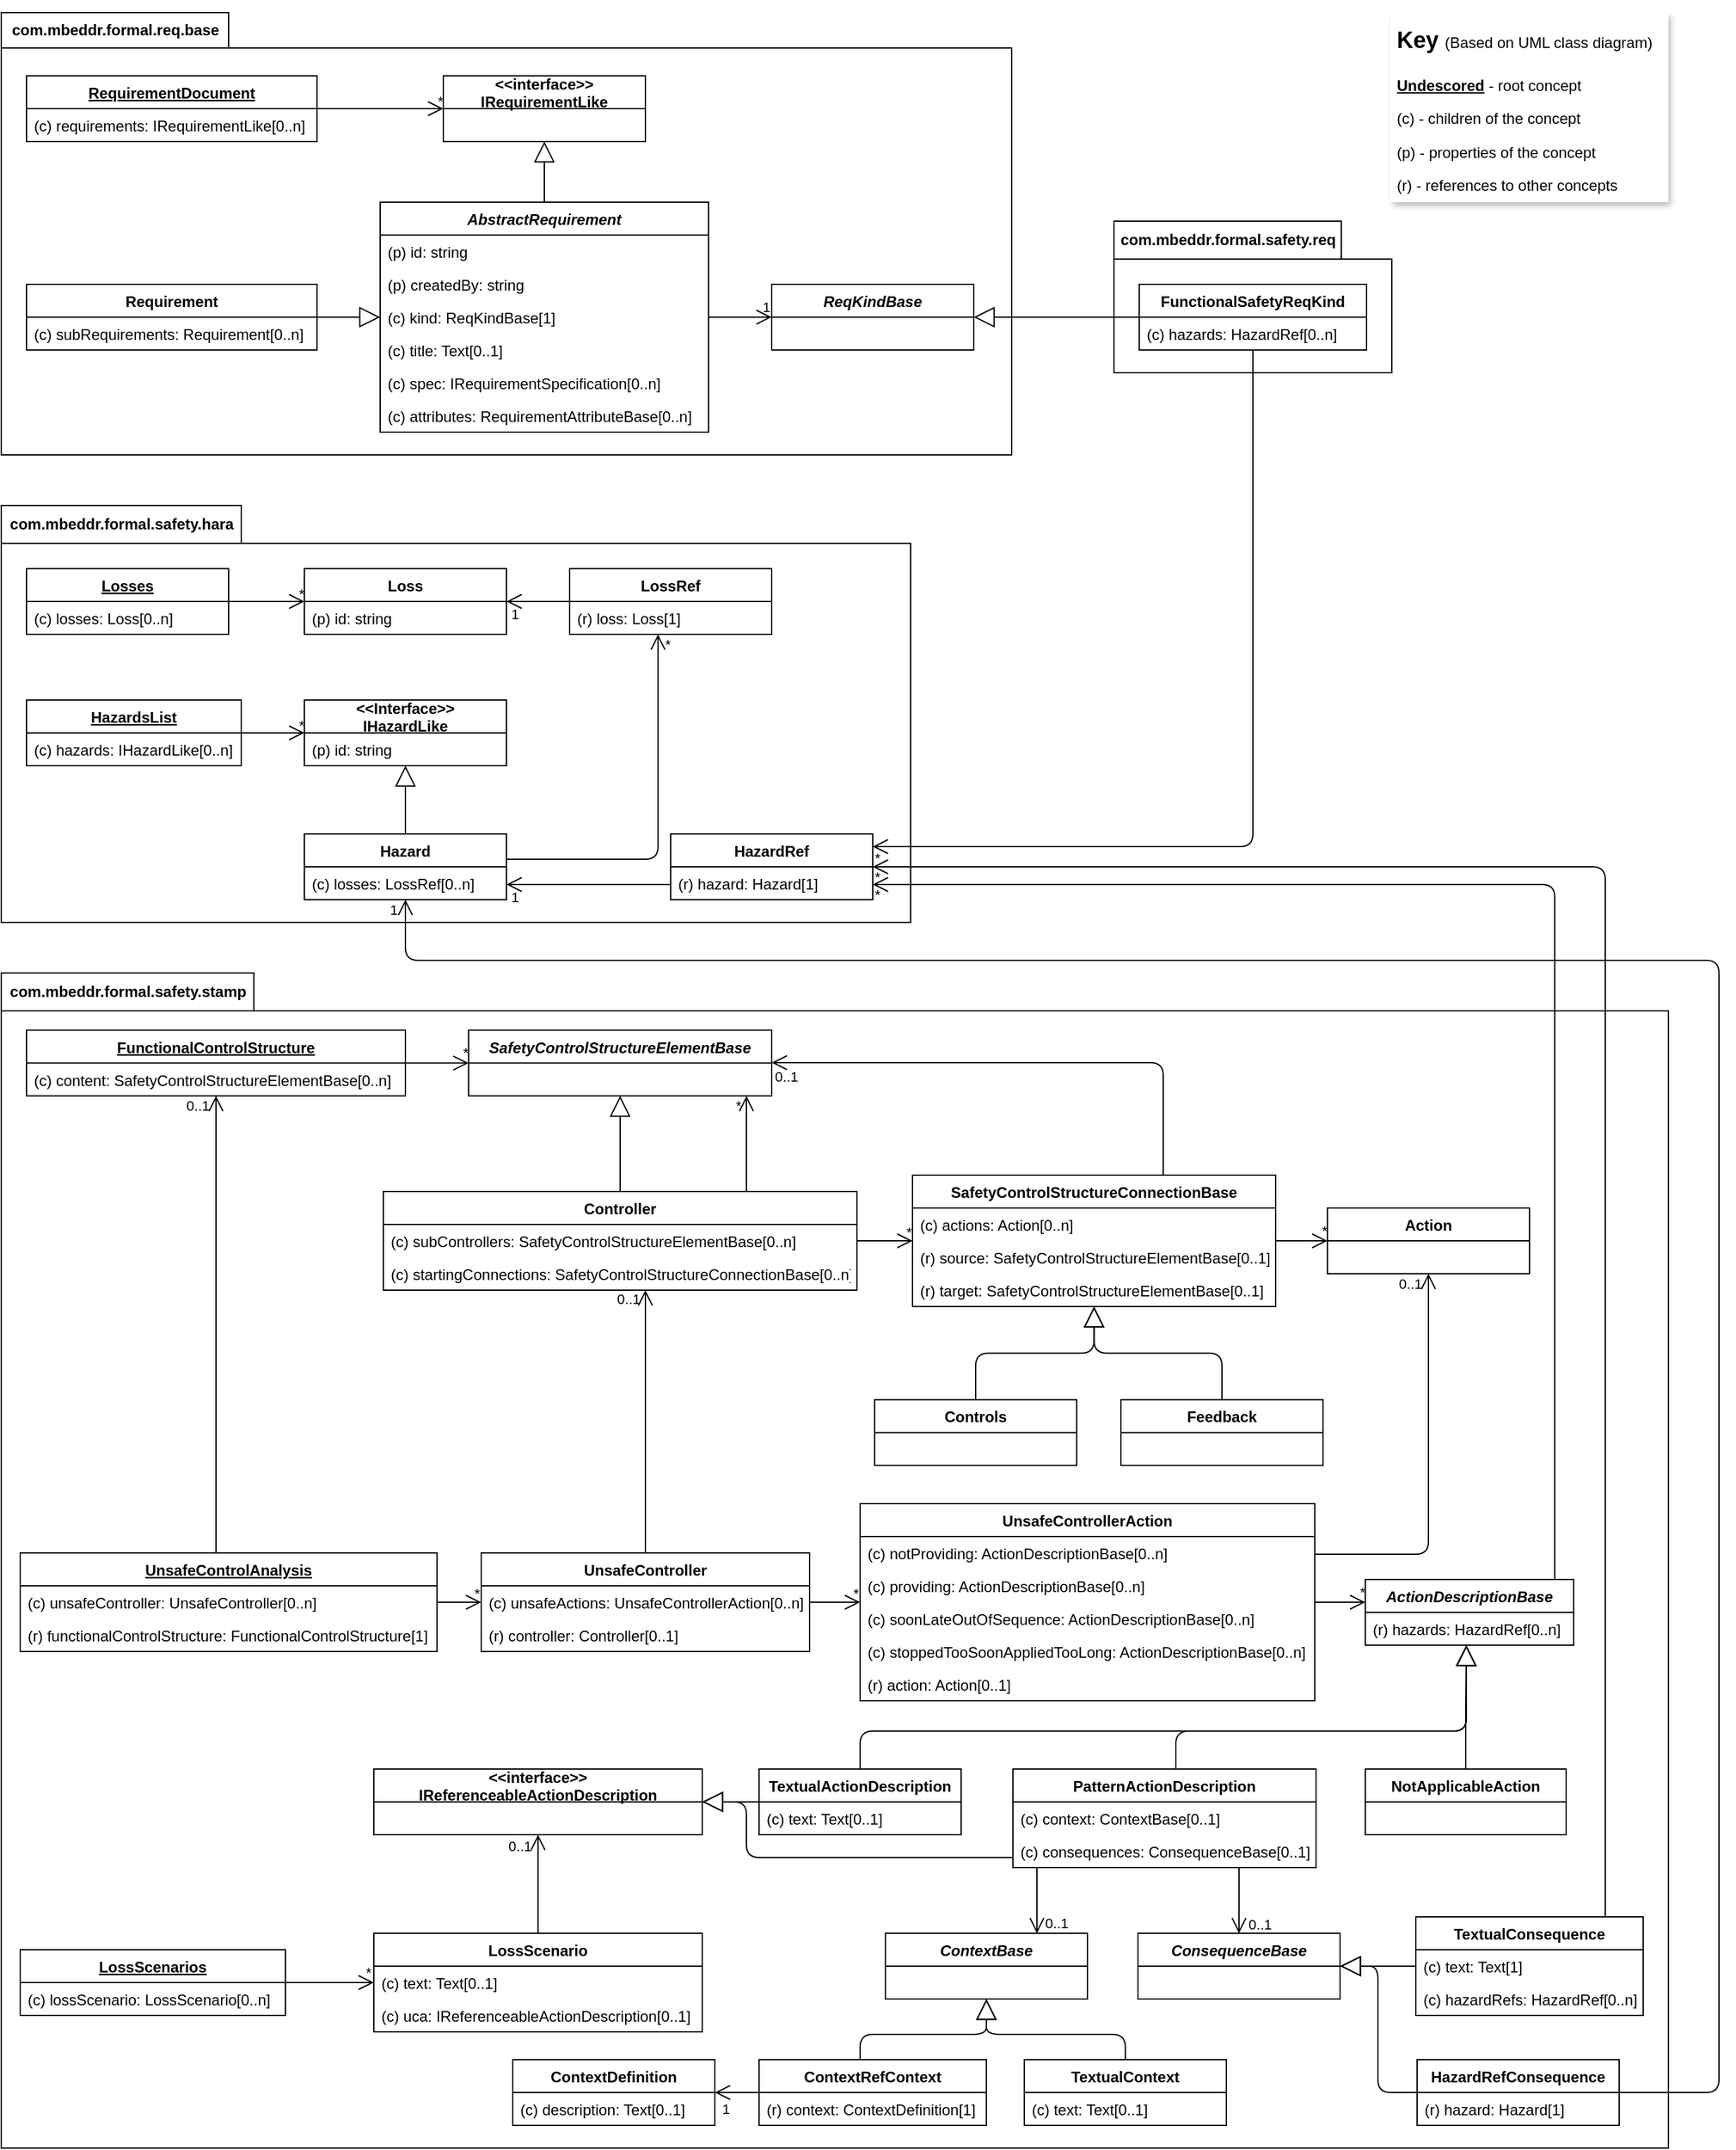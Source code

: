<mxfile version="15.1.3" type="device" pages="2"><diagram id="nlPaw7N6YEufxd-S_wQ-" name="fasten_safety_concepts"><mxGraphModel dx="2722" dy="843" grid="1" gridSize="10" guides="1" tooltips="1" connect="1" arrows="1" fold="1" page="1" pageScale="1" pageWidth="850" pageHeight="1100" math="0" shadow="0"><root><mxCell id="0"/><mxCell id="1" parent="0"/><mxCell id="J4p4MCSyFddKxJyUMwVd-1" value="&lt;h1&gt;&lt;font style=&quot;font-size: 18px&quot;&gt;Key &lt;/font&gt;&lt;font style=&quot;font-size: 12px ; font-weight: normal&quot;&gt;(Based on UML class diagram)&lt;/font&gt;&lt;/h1&gt;&lt;p&gt;&lt;u&gt;&lt;b&gt;Undescored&lt;/b&gt;&lt;/u&gt; - root concept&lt;/p&gt;&lt;p&gt;&lt;span&gt;(c) - children of the concept&lt;/span&gt;&lt;/p&gt;&lt;p&gt;(p) - properties of the concept&lt;/p&gt;&lt;p&gt;(r) - references to other concepts&lt;/p&gt;" style="text;html=1;spacing=5;spacingTop=-20;whiteSpace=wrap;overflow=hidden;rounded=0;glass=0;shadow=1;fillColor=#ffffff;sketch=0;" parent="1" vertex="1"><mxGeometry x="-580" y="40" width="220" height="150" as="geometry"/></mxCell><mxCell id="Uig8nib8KmmLgXzA4OD9-130" value="com.mbeddr.formal.safety.hara" style="shape=folder;fontStyle=1;tabWidth=190;tabHeight=30;tabPosition=left;html=1;boundedLbl=1;labelInHeader=1;container=1;collapsible=0;recursiveResize=0;" parent="1" vertex="1"><mxGeometry x="-1680" y="430" width="720" height="330" as="geometry"/></mxCell><mxCell id="Uig8nib8KmmLgXzA4OD9-26" value="" style="endArrow=block;endSize=14;endFill=0;html=1;" parent="Uig8nib8KmmLgXzA4OD9-130" source="Uig8nib8KmmLgXzA4OD9-24" target="Uig8nib8KmmLgXzA4OD9-19" edge="1"><mxGeometry width="160" relative="1" as="geometry"><mxPoint x="339.5" y="290" as="sourcePoint"/><mxPoint x="339.5" y="222" as="targetPoint"/></mxGeometry></mxCell><mxCell id="Uig8nib8KmmLgXzA4OD9-1" value="Losses" style="swimlane;fontStyle=5;childLayout=stackLayout;horizontal=1;startSize=26;fillColor=none;horizontalStack=0;resizeParent=1;resizeParentMax=0;resizeLast=0;collapsible=1;marginBottom=0;" parent="Uig8nib8KmmLgXzA4OD9-130" vertex="1"><mxGeometry x="20" y="50" width="160" height="52" as="geometry"/></mxCell><mxCell id="Uig8nib8KmmLgXzA4OD9-2" value="(c) losses: Loss[0..n]" style="text;strokeColor=none;fillColor=none;align=left;verticalAlign=top;spacingLeft=4;spacingRight=4;overflow=hidden;rotatable=0;points=[[0,0.5],[1,0.5]];portConstraint=eastwest;" parent="Uig8nib8KmmLgXzA4OD9-1" vertex="1"><mxGeometry y="26" width="160" height="26" as="geometry"/></mxCell><mxCell id="Uig8nib8KmmLgXzA4OD9-17" value="HazardsList" style="swimlane;fontStyle=5;childLayout=stackLayout;horizontal=1;startSize=26;fillColor=none;horizontalStack=0;resizeParent=1;resizeParentMax=0;resizeLast=0;collapsible=1;marginBottom=0;" parent="Uig8nib8KmmLgXzA4OD9-130" vertex="1"><mxGeometry x="20" y="154" width="170" height="52" as="geometry"><mxRectangle x="40" y="160" width="100" height="26" as="alternateBounds"/></mxGeometry></mxCell><mxCell id="Uig8nib8KmmLgXzA4OD9-18" value="(c) hazards: IHazardLike[0..n]" style="text;strokeColor=none;fillColor=none;align=left;verticalAlign=top;spacingLeft=4;spacingRight=4;overflow=hidden;rotatable=0;points=[[0,0.5],[1,0.5]];portConstraint=eastwest;" parent="Uig8nib8KmmLgXzA4OD9-17" vertex="1"><mxGeometry y="26" width="170" height="26" as="geometry"/></mxCell><mxCell id="Uig8nib8KmmLgXzA4OD9-19" value="&lt;&lt;Interface&gt;&gt;&#10;IHazardLike" style="swimlane;fontStyle=1;childLayout=stackLayout;horizontal=1;startSize=26;fillColor=none;horizontalStack=0;resizeParent=1;resizeParentMax=0;resizeLast=0;collapsible=1;marginBottom=0;" parent="Uig8nib8KmmLgXzA4OD9-130" vertex="1"><mxGeometry x="240" y="154" width="160" height="52" as="geometry"/></mxCell><mxCell id="Uig8nib8KmmLgXzA4OD9-20" value="(p) id: string" style="text;strokeColor=none;fillColor=none;align=left;verticalAlign=top;spacingLeft=4;spacingRight=4;overflow=hidden;rotatable=0;points=[[0,0.5],[1,0.5]];portConstraint=eastwest;" parent="Uig8nib8KmmLgXzA4OD9-19" vertex="1"><mxGeometry y="26" width="160" height="26" as="geometry"/></mxCell><mxCell id="Uig8nib8KmmLgXzA4OD9-21" value="" style="endArrow=open;html=1;edgeStyle=orthogonalEdgeStyle;entryX=0;entryY=0.5;entryDx=0;entryDy=0;startArrow=none;startFill=0;startSize=14;endSize=10;endFill=0;" parent="Uig8nib8KmmLgXzA4OD9-130" source="Uig8nib8KmmLgXzA4OD9-17" target="Uig8nib8KmmLgXzA4OD9-19" edge="1"><mxGeometry relative="1" as="geometry"><mxPoint x="180" y="195.5" as="sourcePoint"/><mxPoint x="340" y="195.5" as="targetPoint"/></mxGeometry></mxCell><mxCell id="Uig8nib8KmmLgXzA4OD9-22" value="*" style="edgeLabel;resizable=0;html=1;align=right;verticalAlign=bottom;labelBackgroundColor=none;" parent="Uig8nib8KmmLgXzA4OD9-21" connectable="0" vertex="1"><mxGeometry x="1" relative="1" as="geometry"><mxPoint y="2" as="offset"/></mxGeometry></mxCell><mxCell id="Uig8nib8KmmLgXzA4OD9-5" value="Loss" style="swimlane;fontStyle=1;childLayout=stackLayout;horizontal=1;startSize=26;fillColor=none;horizontalStack=0;resizeParent=1;resizeParentMax=0;resizeLast=0;collapsible=1;marginBottom=0;" parent="Uig8nib8KmmLgXzA4OD9-130" vertex="1"><mxGeometry x="240" y="50" width="160" height="52" as="geometry"/></mxCell><mxCell id="Uig8nib8KmmLgXzA4OD9-6" value="(p) id: string" style="text;strokeColor=none;fillColor=none;align=left;verticalAlign=top;spacingLeft=4;spacingRight=4;overflow=hidden;rotatable=0;points=[[0,0.5],[1,0.5]];portConstraint=eastwest;" parent="Uig8nib8KmmLgXzA4OD9-5" vertex="1"><mxGeometry y="26" width="160" height="26" as="geometry"/></mxCell><mxCell id="Uig8nib8KmmLgXzA4OD9-13" value="" style="endArrow=open;html=1;edgeStyle=orthogonalEdgeStyle;entryX=0;entryY=0.5;entryDx=0;entryDy=0;startArrow=none;startFill=0;startSize=14;endSize=10;endFill=0;" parent="Uig8nib8KmmLgXzA4OD9-130" source="Uig8nib8KmmLgXzA4OD9-1" target="Uig8nib8KmmLgXzA4OD9-5" edge="1"><mxGeometry relative="1" as="geometry"><mxPoint x="180" y="75.5" as="sourcePoint"/><mxPoint x="340" y="75.5" as="targetPoint"/></mxGeometry></mxCell><mxCell id="Uig8nib8KmmLgXzA4OD9-15" value="*" style="edgeLabel;resizable=0;html=1;align=right;verticalAlign=bottom;labelBackgroundColor=none;" parent="Uig8nib8KmmLgXzA4OD9-13" connectable="0" vertex="1"><mxGeometry x="1" relative="1" as="geometry"><mxPoint y="2" as="offset"/></mxGeometry></mxCell><mxCell id="Uig8nib8KmmLgXzA4OD9-24" value="Hazard" style="swimlane;fontStyle=1;childLayout=stackLayout;horizontal=1;startSize=26;fillColor=none;horizontalStack=0;resizeParent=1;resizeParentMax=0;resizeLast=0;collapsible=1;marginBottom=0;" parent="Uig8nib8KmmLgXzA4OD9-130" vertex="1"><mxGeometry x="240" y="260" width="160" height="52" as="geometry"/></mxCell><mxCell id="Uig8nib8KmmLgXzA4OD9-25" value="(c) losses: LossRef[0..n]" style="text;strokeColor=none;fillColor=none;align=left;verticalAlign=top;spacingLeft=4;spacingRight=4;overflow=hidden;rotatable=0;points=[[0,0.5],[1,0.5]];portConstraint=eastwest;" parent="Uig8nib8KmmLgXzA4OD9-24" vertex="1"><mxGeometry y="26" width="160" height="26" as="geometry"/></mxCell><mxCell id="Uig8nib8KmmLgXzA4OD9-29" value="LossRef" style="swimlane;fontStyle=1;childLayout=stackLayout;horizontal=1;startSize=26;fillColor=none;horizontalStack=0;resizeParent=1;resizeParentMax=0;resizeLast=0;collapsible=1;marginBottom=0;" parent="Uig8nib8KmmLgXzA4OD9-130" vertex="1"><mxGeometry x="450" y="50" width="160" height="52" as="geometry"/></mxCell><mxCell id="Uig8nib8KmmLgXzA4OD9-30" value="(r) loss: Loss[1]" style="text;strokeColor=none;fillColor=none;align=left;verticalAlign=top;spacingLeft=4;spacingRight=4;overflow=hidden;rotatable=0;points=[[0,0.5],[1,0.5]];portConstraint=eastwest;" parent="Uig8nib8KmmLgXzA4OD9-29" vertex="1"><mxGeometry y="26" width="160" height="26" as="geometry"/></mxCell><mxCell id="Uig8nib8KmmLgXzA4OD9-27" value="" style="endArrow=open;html=1;edgeStyle=orthogonalEdgeStyle;startArrow=none;startFill=0;startSize=14;endSize=10;endFill=0;" parent="Uig8nib8KmmLgXzA4OD9-130" source="Uig8nib8KmmLgXzA4OD9-24" target="Uig8nib8KmmLgXzA4OD9-29" edge="1"><mxGeometry relative="1" as="geometry"><mxPoint x="430" y="305.5" as="sourcePoint"/><mxPoint x="540" y="306" as="targetPoint"/><Array as="points"><mxPoint x="520" y="280"/></Array></mxGeometry></mxCell><mxCell id="Uig8nib8KmmLgXzA4OD9-28" value="*" style="edgeLabel;resizable=0;html=1;align=right;verticalAlign=bottom;labelBackgroundColor=none;" parent="Uig8nib8KmmLgXzA4OD9-27" connectable="0" vertex="1"><mxGeometry x="1" relative="1" as="geometry"><mxPoint x="10" y="16" as="offset"/></mxGeometry></mxCell><mxCell id="Uig8nib8KmmLgXzA4OD9-65" value="HazardRef" style="swimlane;fontStyle=1;childLayout=stackLayout;horizontal=1;startSize=26;fillColor=none;horizontalStack=0;resizeParent=1;resizeParentMax=0;resizeLast=0;collapsible=1;marginBottom=0;" parent="Uig8nib8KmmLgXzA4OD9-130" vertex="1"><mxGeometry x="530" y="260" width="160" height="52" as="geometry"/></mxCell><mxCell id="Uig8nib8KmmLgXzA4OD9-66" value="(r) hazard: Hazard[1]" style="text;strokeColor=none;fillColor=none;align=left;verticalAlign=top;spacingLeft=4;spacingRight=4;overflow=hidden;rotatable=0;points=[[0,0.5],[1,0.5]];portConstraint=eastwest;" parent="Uig8nib8KmmLgXzA4OD9-65" vertex="1"><mxGeometry y="26" width="160" height="26" as="geometry"/></mxCell><mxCell id="Uig8nib8KmmLgXzA4OD9-69" value="" style="endArrow=open;html=1;edgeStyle=orthogonalEdgeStyle;startArrow=none;startFill=0;startSize=14;endSize=10;endFill=0;" parent="Uig8nib8KmmLgXzA4OD9-130" source="Uig8nib8KmmLgXzA4OD9-65" target="Uig8nib8KmmLgXzA4OD9-24" edge="1"><mxGeometry relative="1" as="geometry"><mxPoint x="430" y="326" as="sourcePoint"/><mxPoint x="590" y="112" as="targetPoint"/><Array as="points"><mxPoint x="480" y="300"/><mxPoint x="480" y="300"/></Array></mxGeometry></mxCell><mxCell id="Uig8nib8KmmLgXzA4OD9-70" value="1" style="edgeLabel;resizable=0;html=1;align=right;verticalAlign=bottom;labelBackgroundColor=none;" parent="Uig8nib8KmmLgXzA4OD9-69" connectable="0" vertex="1"><mxGeometry x="1" relative="1" as="geometry"><mxPoint x="10" y="18" as="offset"/></mxGeometry></mxCell><mxCell id="Uig8nib8KmmLgXzA4OD9-31" value="" style="endArrow=open;html=1;edgeStyle=orthogonalEdgeStyle;startArrow=none;startFill=0;startSize=14;endSize=10;endFill=0;" parent="Uig8nib8KmmLgXzA4OD9-130" source="Uig8nib8KmmLgXzA4OD9-29" target="Uig8nib8KmmLgXzA4OD9-5" edge="1"><mxGeometry y="10" as="geometry"><mxPoint x="500" y="86" as="sourcePoint"/><mxPoint x="450" y="70" as="targetPoint"/><Array as="points"/></mxGeometry></mxCell><mxCell id="Uig8nib8KmmLgXzA4OD9-32" value="1" style="edgeLabel;resizable=0;html=1;align=right;verticalAlign=bottom;labelBackgroundColor=none;" parent="Uig8nib8KmmLgXzA4OD9-31" connectable="0" vertex="1"><mxGeometry x="1" relative="1" as="geometry"><mxPoint x="10" y="18" as="offset"/></mxGeometry></mxCell><mxCell id="6UTQkYf-0zZKnGyGVc-Y-26" value="" style="group;" parent="1" vertex="1" connectable="0"><mxGeometry x="-799" y="205" width="220" height="120" as="geometry"/></mxCell><mxCell id="Uig8nib8KmmLgXzA4OD9-133" value="com.mbeddr.formal.safety.req" style="shape=folder;fontStyle=1;tabWidth=180;tabHeight=30;tabPosition=left;html=1;boundedLbl=1;labelInHeader=1;container=0;collapsible=0;recursiveResize=0;" parent="6UTQkYf-0zZKnGyGVc-Y-26" vertex="1"><mxGeometry width="220" height="120" as="geometry"/></mxCell><mxCell id="Uig8nib8KmmLgXzA4OD9-62" value="FunctionalSafetyReqKind" style="swimlane;fontStyle=1;childLayout=stackLayout;horizontal=1;startSize=26;horizontalStack=0;resizeParent=1;resizeParentMax=0;resizeLast=0;collapsible=1;marginBottom=0;fillColor=none;" parent="6UTQkYf-0zZKnGyGVc-Y-26" vertex="1"><mxGeometry x="20" y="50" width="180" height="52" as="geometry"/></mxCell><mxCell id="Uig8nib8KmmLgXzA4OD9-63" value="(c) hazards: HazardRef[0..n]" style="text;strokeColor=none;fillColor=none;align=left;verticalAlign=top;spacingLeft=4;spacingRight=4;overflow=hidden;rotatable=0;points=[[0,0.5],[1,0.5]];portConstraint=eastwest;" parent="Uig8nib8KmmLgXzA4OD9-62" vertex="1"><mxGeometry y="26" width="180" height="26" as="geometry"/></mxCell><mxCell id="Uig8nib8KmmLgXzA4OD9-67" value="" style="endArrow=open;html=1;startArrow=none;startFill=0;startSize=14;endSize=10;edgeStyle=orthogonalEdgeStyle;endFill=0;" parent="1" source="Uig8nib8KmmLgXzA4OD9-62" target="Uig8nib8KmmLgXzA4OD9-65" edge="1"><mxGeometry relative="1" as="geometry"><mxPoint x="120" y="230" as="sourcePoint"/><mxPoint x="-370" y="430" as="targetPoint"/><Array as="points"><mxPoint x="-689" y="700"/></Array></mxGeometry></mxCell><mxCell id="Uig8nib8KmmLgXzA4OD9-68" value="*" style="edgeLabel;resizable=0;html=1;align=right;verticalAlign=bottom;labelBackgroundColor=none;" parent="Uig8nib8KmmLgXzA4OD9-67" connectable="0" vertex="1"><mxGeometry x="1" relative="1" as="geometry"><mxPoint x="6.2" y="17" as="offset"/></mxGeometry></mxCell><mxCell id="6UTQkYf-0zZKnGyGVc-Y-27" value="" style="group;" parent="1" vertex="1" connectable="0"><mxGeometry x="-1680" y="40" width="800" height="350" as="geometry"/></mxCell><mxCell id="Uig8nib8KmmLgXzA4OD9-132" value="com.mbeddr.formal.req.base" style="shape=folder;fontStyle=1;tabWidth=180;tabHeight=28;tabPosition=left;html=1;boundedLbl=1;labelInHeader=1;container=0;collapsible=0;recursiveResize=0;" parent="6UTQkYf-0zZKnGyGVc-Y-27" vertex="1"><mxGeometry width="800" height="350" as="geometry"/></mxCell><mxCell id="Uig8nib8KmmLgXzA4OD9-52" value="Requirement" style="swimlane;fontStyle=1;childLayout=stackLayout;horizontal=1;startSize=26;fillColor=none;horizontalStack=0;resizeParent=1;resizeParentMax=0;resizeLast=0;collapsible=1;marginBottom=0;" parent="6UTQkYf-0zZKnGyGVc-Y-27" vertex="1"><mxGeometry x="20" y="215" width="230" height="52" as="geometry"/></mxCell><mxCell id="Uig8nib8KmmLgXzA4OD9-53" value="(c) subRequirements: Requirement[0..n]" style="text;strokeColor=none;fillColor=none;align=left;verticalAlign=top;spacingLeft=4;spacingRight=4;overflow=hidden;rotatable=0;points=[[0,0.5],[1,0.5]];portConstraint=eastwest;" parent="Uig8nib8KmmLgXzA4OD9-52" vertex="1"><mxGeometry y="26" width="230" height="26" as="geometry"/></mxCell><mxCell id="Uig8nib8KmmLgXzA4OD9-33" value="RequirementDocument" style="swimlane;fontStyle=5;childLayout=stackLayout;horizontal=1;startSize=26;fillColor=none;horizontalStack=0;resizeParent=1;resizeParentMax=0;resizeLast=0;collapsible=1;marginBottom=0;shadow=0;sketch=0;rounded=0;glass=0;swimlaneLine=1;" parent="6UTQkYf-0zZKnGyGVc-Y-27" vertex="1"><mxGeometry x="20" y="50" width="230" height="52" as="geometry"/></mxCell><mxCell id="Uig8nib8KmmLgXzA4OD9-34" value="(c) requirements: IRequirementLike[0..n]" style="text;strokeColor=none;fillColor=none;align=left;verticalAlign=top;spacingLeft=4;spacingRight=4;overflow=hidden;rotatable=0;points=[[0,0.5],[1,0.5]];portConstraint=eastwest;" parent="Uig8nib8KmmLgXzA4OD9-33" vertex="1"><mxGeometry y="26" width="230" height="26" as="geometry"/></mxCell><mxCell id="Uig8nib8KmmLgXzA4OD9-35" value="&lt;&lt;interface&gt;&gt;&#10;IRequirementLike" style="swimlane;fontStyle=1;childLayout=stackLayout;horizontal=1;startSize=26;fillColor=none;horizontalStack=0;resizeParent=1;resizeParentMax=0;resizeLast=0;collapsible=1;marginBottom=0;" parent="6UTQkYf-0zZKnGyGVc-Y-27" vertex="1"><mxGeometry x="350" y="50" width="160" height="52" as="geometry"/></mxCell><mxCell id="Uig8nib8KmmLgXzA4OD9-37" value="" style="endArrow=open;html=1;edgeStyle=orthogonalEdgeStyle;entryX=0;entryY=0.5;entryDx=0;entryDy=0;startArrow=none;startFill=0;startSize=14;endSize=10;endFill=0;" parent="6UTQkYf-0zZKnGyGVc-Y-27" source="Uig8nib8KmmLgXzA4OD9-33" target="Uig8nib8KmmLgXzA4OD9-35" edge="1"><mxGeometry as="geometry"><mxPoint x="190" y="75.5" as="sourcePoint"/><mxPoint x="350" y="75.5" as="targetPoint"/></mxGeometry></mxCell><mxCell id="Uig8nib8KmmLgXzA4OD9-38" value="*" style="edgeLabel;resizable=0;html=1;align=right;verticalAlign=bottom;labelBackgroundColor=none;" parent="Uig8nib8KmmLgXzA4OD9-37" connectable="0" vertex="1"><mxGeometry x="1" relative="1" as="geometry"><mxPoint y="2" as="offset"/></mxGeometry></mxCell><mxCell id="Uig8nib8KmmLgXzA4OD9-59" value="ReqKindBase" style="swimlane;fontStyle=3;childLayout=stackLayout;horizontal=1;startSize=26;fillColor=none;horizontalStack=0;resizeParent=1;resizeParentMax=0;resizeLast=0;collapsible=1;marginBottom=0;" parent="6UTQkYf-0zZKnGyGVc-Y-27" vertex="1"><mxGeometry x="610" y="215" width="160" height="52" as="geometry"/></mxCell><mxCell id="Uig8nib8KmmLgXzA4OD9-39" value="AbstractRequirement" style="swimlane;fontStyle=3;childLayout=stackLayout;horizontal=1;startSize=26;fillColor=none;horizontalStack=0;resizeParent=1;resizeParentMax=0;resizeLast=0;collapsible=1;marginBottom=0;" parent="6UTQkYf-0zZKnGyGVc-Y-27" vertex="1"><mxGeometry x="300" y="150" width="260" height="182" as="geometry"/></mxCell><mxCell id="Uig8nib8KmmLgXzA4OD9-40" value="(p) id: string" style="text;strokeColor=none;fillColor=none;align=left;verticalAlign=top;spacingLeft=4;spacingRight=4;overflow=hidden;rotatable=0;points=[[0,0.5],[1,0.5]];portConstraint=eastwest;" parent="Uig8nib8KmmLgXzA4OD9-39" vertex="1"><mxGeometry y="26" width="260" height="26" as="geometry"/></mxCell><mxCell id="Uig8nib8KmmLgXzA4OD9-49" value="(p) createdBy: string" style="text;strokeColor=none;fillColor=none;align=left;verticalAlign=top;spacingLeft=4;spacingRight=4;overflow=hidden;rotatable=0;points=[[0,0.5],[1,0.5]];portConstraint=eastwest;" parent="Uig8nib8KmmLgXzA4OD9-39" vertex="1"><mxGeometry y="52" width="260" height="26" as="geometry"/></mxCell><mxCell id="Uig8nib8KmmLgXzA4OD9-50" value="(c) kind: ReqKindBase[1]" style="text;strokeColor=none;fillColor=none;align=left;verticalAlign=top;spacingLeft=4;spacingRight=4;overflow=hidden;rotatable=0;points=[[0,0.5],[1,0.5]];portConstraint=eastwest;" parent="Uig8nib8KmmLgXzA4OD9-39" vertex="1"><mxGeometry y="78" width="260" height="26" as="geometry"/></mxCell><mxCell id="Uig8nib8KmmLgXzA4OD9-51" value="(c) title: Text[0..1]" style="text;strokeColor=none;fillColor=none;align=left;verticalAlign=top;spacingLeft=4;spacingRight=4;overflow=hidden;rotatable=0;points=[[0,0.5],[1,0.5]];portConstraint=eastwest;" parent="Uig8nib8KmmLgXzA4OD9-39" vertex="1"><mxGeometry y="104" width="260" height="26" as="geometry"/></mxCell><mxCell id="Uig8nib8KmmLgXzA4OD9-57" value="(c) spec: IRequirementSpecification[0..n]" style="text;strokeColor=none;fillColor=none;align=left;verticalAlign=top;spacingLeft=4;spacingRight=4;overflow=hidden;rotatable=0;points=[[0,0.5],[1,0.5]];portConstraint=eastwest;" parent="Uig8nib8KmmLgXzA4OD9-39" vertex="1"><mxGeometry y="130" width="260" height="26" as="geometry"/></mxCell><mxCell id="Uig8nib8KmmLgXzA4OD9-58" value="(c) attributes: RequirementAttributeBase[0..n]" style="text;strokeColor=none;fillColor=none;align=left;verticalAlign=top;spacingLeft=4;spacingRight=4;overflow=hidden;rotatable=0;points=[[0,0.5],[1,0.5]];portConstraint=eastwest;" parent="Uig8nib8KmmLgXzA4OD9-39" vertex="1"><mxGeometry y="156" width="260" height="26" as="geometry"/></mxCell><mxCell id="Uig8nib8KmmLgXzA4OD9-41" value="" style="endArrow=block;endSize=14;endFill=0;html=1;" parent="6UTQkYf-0zZKnGyGVc-Y-27" source="Uig8nib8KmmLgXzA4OD9-39" target="Uig8nib8KmmLgXzA4OD9-35" edge="1"><mxGeometry width="160" as="geometry"><mxPoint x="349" y="170" as="sourcePoint"/><mxPoint x="349" y="102" as="targetPoint"/></mxGeometry></mxCell><mxCell id="Uig8nib8KmmLgXzA4OD9-54" value="" style="endArrow=block;endSize=14;endFill=0;html=1;" parent="6UTQkYf-0zZKnGyGVc-Y-27" source="Uig8nib8KmmLgXzA4OD9-52" target="Uig8nib8KmmLgXzA4OD9-39" edge="1"><mxGeometry width="160" as="geometry"><mxPoint x="429" y="378" as="sourcePoint"/><mxPoint x="430" y="310" as="targetPoint"/></mxGeometry></mxCell><mxCell id="Uig8nib8KmmLgXzA4OD9-60" value="" style="endArrow=open;html=1;edgeStyle=orthogonalEdgeStyle;startArrow=none;startFill=0;startSize=14;endSize=10;endFill=0;" parent="6UTQkYf-0zZKnGyGVc-Y-27" source="Uig8nib8KmmLgXzA4OD9-39" target="Uig8nib8KmmLgXzA4OD9-59" edge="1"><mxGeometry as="geometry"><mxPoint x="270" y="86" as="sourcePoint"/><mxPoint x="360" y="86" as="targetPoint"/></mxGeometry></mxCell><mxCell id="Uig8nib8KmmLgXzA4OD9-61" value="1" style="edgeLabel;resizable=0;html=1;align=right;verticalAlign=bottom;labelBackgroundColor=none;" parent="Uig8nib8KmmLgXzA4OD9-60" connectable="0" vertex="1"><mxGeometry x="1" relative="1" as="geometry"><mxPoint x="-1" as="offset"/></mxGeometry></mxCell><mxCell id="Uig8nib8KmmLgXzA4OD9-64" value="" style="endArrow=block;endSize=14;endFill=0;html=1;edgeStyle=orthogonalEdgeStyle;" parent="1" source="Uig8nib8KmmLgXzA4OD9-62" target="Uig8nib8KmmLgXzA4OD9-59" edge="1"><mxGeometry width="160" relative="1" as="geometry"><mxPoint x="-150" y="770" as="sourcePoint"/><mxPoint x="-150" y="712" as="targetPoint"/></mxGeometry></mxCell><mxCell id="6UTQkYf-0zZKnGyGVc-Y-38" value="" style="group" parent="1" vertex="1" connectable="0"><mxGeometry x="-1680" y="800" width="1320" height="930" as="geometry"/></mxCell><mxCell id="Uig8nib8KmmLgXzA4OD9-164" value="com.mbeddr.formal.safety.stamp" style="shape=folder;fontStyle=1;tabWidth=200;tabHeight=30;tabPosition=left;html=1;boundedLbl=1;labelInHeader=1;container=0;collapsible=0;recursiveResize=0;" parent="6UTQkYf-0zZKnGyGVc-Y-38" vertex="1"><mxGeometry width="1320" height="930" as="geometry"/></mxCell><mxCell id="Uig8nib8KmmLgXzA4OD9-71" value="FunctionalControlStructure" style="swimlane;fontStyle=5;childLayout=stackLayout;horizontal=1;startSize=26;fillColor=none;horizontalStack=0;resizeParent=1;resizeParentMax=0;resizeLast=0;collapsible=1;marginBottom=0;" parent="6UTQkYf-0zZKnGyGVc-Y-38" vertex="1"><mxGeometry x="20" y="45.29" width="300" height="52" as="geometry"/></mxCell><mxCell id="Uig8nib8KmmLgXzA4OD9-72" value="(c) content: SafetyControlStructureElementBase[0..n]" style="text;strokeColor=none;fillColor=none;align=left;verticalAlign=top;spacingLeft=4;spacingRight=4;overflow=hidden;rotatable=0;points=[[0,0.5],[1,0.5]];portConstraint=eastwest;" parent="Uig8nib8KmmLgXzA4OD9-71" vertex="1"><mxGeometry y="26" width="300" height="26" as="geometry"/></mxCell><mxCell id="Uig8nib8KmmLgXzA4OD9-73" value="SafetyControlStructureElementBase" style="swimlane;fontStyle=3;childLayout=stackLayout;horizontal=1;startSize=26;fillColor=none;horizontalStack=0;resizeParent=1;resizeParentMax=0;resizeLast=0;collapsible=1;marginBottom=0;" parent="6UTQkYf-0zZKnGyGVc-Y-38" vertex="1"><mxGeometry x="370" y="45.29" width="240" height="52" as="geometry"/></mxCell><mxCell id="Uig8nib8KmmLgXzA4OD9-75" value="" style="endArrow=open;html=1;edgeStyle=orthogonalEdgeStyle;startArrow=none;startFill=0;startSize=14;endSize=10;endFill=0;" parent="6UTQkYf-0zZKnGyGVc-Y-38" source="Uig8nib8KmmLgXzA4OD9-71" target="Uig8nib8KmmLgXzA4OD9-73" edge="1"><mxGeometry x="10" y="-4.71" as="geometry"><mxPoint x="350" y="25.29" as="sourcePoint"/><mxPoint x="440" y="25.29" as="targetPoint"/></mxGeometry></mxCell><mxCell id="Uig8nib8KmmLgXzA4OD9-76" value="*" style="edgeLabel;resizable=0;html=1;align=right;verticalAlign=bottom;labelBackgroundColor=none;" parent="Uig8nib8KmmLgXzA4OD9-75" connectable="0" vertex="1"><mxGeometry x="1" relative="1" as="geometry"/></mxCell><mxCell id="Uig8nib8KmmLgXzA4OD9-77" value="Controller" style="swimlane;fontStyle=1;childLayout=stackLayout;horizontal=1;startSize=26;fillColor=none;horizontalStack=0;resizeParent=1;resizeParentMax=0;resizeLast=0;collapsible=1;marginBottom=0;" parent="6UTQkYf-0zZKnGyGVc-Y-38" vertex="1"><mxGeometry x="302.5" y="173" width="375" height="78" as="geometry"/></mxCell><mxCell id="Uig8nib8KmmLgXzA4OD9-78" value="(c) subControllers: SafetyControlStructureElementBase[0..n]" style="text;strokeColor=none;fillColor=none;align=left;verticalAlign=top;spacingLeft=4;spacingRight=4;overflow=hidden;rotatable=0;points=[[0,0.5],[1,0.5]];portConstraint=eastwest;" parent="Uig8nib8KmmLgXzA4OD9-77" vertex="1"><mxGeometry y="26" width="375" height="26" as="geometry"/></mxCell><mxCell id="Uig8nib8KmmLgXzA4OD9-79" value="(c) startingConnections: SafetyControlStructureConnectionBase[0..n]" style="text;strokeColor=none;fillColor=none;align=left;verticalAlign=top;spacingLeft=4;spacingRight=4;overflow=hidden;rotatable=0;points=[[0,0.5],[1,0.5]];portConstraint=eastwest;" parent="Uig8nib8KmmLgXzA4OD9-77" vertex="1"><mxGeometry y="52" width="375" height="26" as="geometry"/></mxCell><mxCell id="Uig8nib8KmmLgXzA4OD9-80" value="" style="endArrow=block;endSize=14;endFill=0;html=1;" parent="6UTQkYf-0zZKnGyGVc-Y-38" source="Uig8nib8KmmLgXzA4OD9-77" target="Uig8nib8KmmLgXzA4OD9-73" edge="1"><mxGeometry x="10" y="-4.71" width="160" as="geometry"><mxPoint x="440" y="-64.71" as="sourcePoint"/><mxPoint x="440" y="-122.71" as="targetPoint"/></mxGeometry></mxCell><mxCell id="Uig8nib8KmmLgXzA4OD9-93" value="" style="endArrow=open;html=1;edgeStyle=orthogonalEdgeStyle;startArrow=none;startFill=0;startSize=14;endSize=10;endFill=0;" parent="6UTQkYf-0zZKnGyGVc-Y-38" source="Uig8nib8KmmLgXzA4OD9-77" target="Uig8nib8KmmLgXzA4OD9-81" edge="1"><mxGeometry x="10" y="-4.71" as="geometry"><mxPoint x="667.5" y="387.29" as="sourcePoint"/><mxPoint x="760" y="387.29" as="targetPoint"/><Array as="points"/></mxGeometry></mxCell><mxCell id="Uig8nib8KmmLgXzA4OD9-94" value="*" style="edgeLabel;resizable=0;html=1;align=right;verticalAlign=bottom;labelBackgroundColor=none;" parent="Uig8nib8KmmLgXzA4OD9-93" connectable="0" vertex="1"><mxGeometry x="1" relative="1" as="geometry"><mxPoint y="1" as="offset"/></mxGeometry></mxCell><mxCell id="Uig8nib8KmmLgXzA4OD9-192" value="" style="endArrow=open;html=1;startArrow=none;startFill=0;startSize=14;endSize=10;edgeStyle=orthogonalEdgeStyle;endFill=0;" parent="6UTQkYf-0zZKnGyGVc-Y-38" source="Uig8nib8KmmLgXzA4OD9-103" target="Uig8nib8KmmLgXzA4OD9-71" edge="1"><mxGeometry as="geometry"><mxPoint x="680" y="-42" as="sourcePoint"/><mxPoint x="680" y="270" as="targetPoint"/><Array as="points"><mxPoint x="170" y="350"/><mxPoint x="170" y="350"/></Array></mxGeometry></mxCell><mxCell id="Uig8nib8KmmLgXzA4OD9-193" value="0..1" style="edgeLabel;resizable=0;html=1;align=right;verticalAlign=bottom;labelBackgroundColor=none;" parent="Uig8nib8KmmLgXzA4OD9-192" connectable="0" vertex="1"><mxGeometry x="1" relative="1" as="geometry"><mxPoint x="-5" y="16" as="offset"/></mxGeometry></mxCell><mxCell id="Uig8nib8KmmLgXzA4OD9-200" value="" style="endArrow=open;html=1;startArrow=none;startFill=0;startSize=14;endSize=10;edgeStyle=orthogonalEdgeStyle;endFill=0;" parent="6UTQkYf-0zZKnGyGVc-Y-38" source="Uig8nib8KmmLgXzA4OD9-81" target="Uig8nib8KmmLgXzA4OD9-73" edge="1"><mxGeometry x="10" y="10" as="geometry"><mxPoint x="725" y="649" as="sourcePoint"/><mxPoint x="715" y="224" as="targetPoint"/><Array as="points"><mxPoint x="920" y="71"/></Array></mxGeometry></mxCell><mxCell id="Uig8nib8KmmLgXzA4OD9-201" value="0..1" style="edgeLabel;resizable=0;html=1;align=right;verticalAlign=bottom;labelBackgroundColor=none;" parent="Uig8nib8KmmLgXzA4OD9-200" connectable="0" vertex="1"><mxGeometry x="1" relative="1" as="geometry"><mxPoint x="21" y="19.2" as="offset"/></mxGeometry></mxCell><mxCell id="Uig8nib8KmmLgXzA4OD9-202" value="" style="endArrow=open;html=1;edgeStyle=orthogonalEdgeStyle;startArrow=none;startFill=0;startSize=14;endSize=10;endFill=0;" parent="6UTQkYf-0zZKnGyGVc-Y-38" source="Uig8nib8KmmLgXzA4OD9-77" target="Uig8nib8KmmLgXzA4OD9-73" edge="1"><mxGeometry x="20" y="5.29" as="geometry"><mxPoint x="520" y="263.29" as="sourcePoint"/><mxPoint x="520" y="335.29" as="targetPoint"/><Array as="points"><mxPoint x="590" y="130"/><mxPoint x="590" y="130"/></Array></mxGeometry></mxCell><mxCell id="Uig8nib8KmmLgXzA4OD9-203" value="*" style="edgeLabel;resizable=0;html=1;align=right;verticalAlign=bottom;labelBackgroundColor=none;" parent="Uig8nib8KmmLgXzA4OD9-202" connectable="0" vertex="1"><mxGeometry x="1" relative="1" as="geometry"><mxPoint x="-4" y="15.71" as="offset"/></mxGeometry></mxCell><mxCell id="Uig8nib8KmmLgXzA4OD9-114" value="" style="endArrow=open;html=1;startArrow=none;startFill=0;startSize=14;endSize=10;edgeStyle=orthogonalEdgeStyle;endFill=0;" parent="6UTQkYf-0zZKnGyGVc-Y-38" source="Uig8nib8KmmLgXzA4OD9-106" target="Uig8nib8KmmLgXzA4OD9-77" edge="1"><mxGeometry as="geometry"><mxPoint x="520" y="348" as="sourcePoint"/><mxPoint x="520" y="420" as="targetPoint"/><Array as="points"><mxPoint x="510" y="440"/><mxPoint x="510" y="440"/></Array></mxGeometry></mxCell><mxCell id="Uig8nib8KmmLgXzA4OD9-115" value="0..1" style="edgeLabel;resizable=0;html=1;align=right;verticalAlign=bottom;labelBackgroundColor=none;" parent="Uig8nib8KmmLgXzA4OD9-114" connectable="0" vertex="1"><mxGeometry x="1" relative="1" as="geometry"><mxPoint x="-4" y="15.71" as="offset"/></mxGeometry></mxCell><mxCell id="Uig8nib8KmmLgXzA4OD9-122" value="ActionDescriptionBase" style="swimlane;fontStyle=3;childLayout=stackLayout;horizontal=1;startSize=26;fillColor=none;horizontalStack=0;resizeParent=1;resizeParentMax=0;resizeLast=0;collapsible=1;marginBottom=0;" parent="6UTQkYf-0zZKnGyGVc-Y-38" vertex="1"><mxGeometry x="1080" y="480" width="165" height="52" as="geometry"/></mxCell><mxCell id="Uig8nib8KmmLgXzA4OD9-123" value="(r) hazards: HazardRef[0..n]" style="text;strokeColor=none;fillColor=none;align=left;verticalAlign=top;spacingLeft=4;spacingRight=4;overflow=hidden;rotatable=0;points=[[0,0.5],[1,0.5]];portConstraint=eastwest;" parent="Uig8nib8KmmLgXzA4OD9-122" vertex="1"><mxGeometry y="26" width="165" height="26" as="geometry"/></mxCell><mxCell id="Uig8nib8KmmLgXzA4OD9-90" value="Action" style="swimlane;fontStyle=1;childLayout=stackLayout;horizontal=1;startSize=26;fillColor=none;horizontalStack=0;resizeParent=1;resizeParentMax=0;resizeLast=0;collapsible=1;marginBottom=0;" parent="6UTQkYf-0zZKnGyGVc-Y-38" vertex="1"><mxGeometry x="1050" y="186" width="160" height="52" as="geometry"/></mxCell><mxCell id="Uig8nib8KmmLgXzA4OD9-111" value="UnsafeControllerAction" style="swimlane;fontStyle=1;childLayout=stackLayout;horizontal=1;startSize=26;fillColor=none;horizontalStack=0;resizeParent=1;resizeParentMax=0;resizeLast=0;collapsible=1;marginBottom=0;" parent="6UTQkYf-0zZKnGyGVc-Y-38" vertex="1"><mxGeometry x="680" y="420" width="360" height="156" as="geometry"/></mxCell><mxCell id="Uig8nib8KmmLgXzA4OD9-112" value="(c) notProviding: ActionDescriptionBase[0..n]" style="text;strokeColor=none;fillColor=none;align=left;verticalAlign=top;spacingLeft=4;spacingRight=4;overflow=hidden;rotatable=0;points=[[0,0.5],[1,0.5]];portConstraint=eastwest;" parent="Uig8nib8KmmLgXzA4OD9-111" vertex="1"><mxGeometry y="26" width="360" height="26" as="geometry"/></mxCell><mxCell id="Uig8nib8KmmLgXzA4OD9-117" value="(c) providing: ActionDescriptionBase[0..n]" style="text;strokeColor=none;fillColor=none;align=left;verticalAlign=top;spacingLeft=4;spacingRight=4;overflow=hidden;rotatable=0;points=[[0,0.5],[1,0.5]];portConstraint=eastwest;" parent="Uig8nib8KmmLgXzA4OD9-111" vertex="1"><mxGeometry y="52" width="360" height="26" as="geometry"/></mxCell><mxCell id="Uig8nib8KmmLgXzA4OD9-116" value="(c) soonLateOutOfSequence: ActionDescriptionBase[0..n]" style="text;strokeColor=none;fillColor=none;align=left;verticalAlign=top;spacingLeft=4;spacingRight=4;overflow=hidden;rotatable=0;points=[[0,0.5],[1,0.5]];portConstraint=eastwest;" parent="Uig8nib8KmmLgXzA4OD9-111" vertex="1"><mxGeometry y="78" width="360" height="26" as="geometry"/></mxCell><mxCell id="Uig8nib8KmmLgXzA4OD9-118" value="(c) stoppedTooSoonAppliedTooLong: ActionDescriptionBase[0..n]" style="text;strokeColor=none;fillColor=none;align=left;verticalAlign=top;spacingLeft=4;spacingRight=4;overflow=hidden;rotatable=0;points=[[0,0.5],[1,0.5]];portConstraint=eastwest;" parent="Uig8nib8KmmLgXzA4OD9-111" vertex="1"><mxGeometry y="104" width="360" height="26" as="geometry"/></mxCell><mxCell id="Uig8nib8KmmLgXzA4OD9-119" value="(r) action: Action[0..1]" style="text;strokeColor=none;fillColor=none;align=left;verticalAlign=top;spacingLeft=4;spacingRight=4;overflow=hidden;rotatable=0;points=[[0,0.5],[1,0.5]];portConstraint=eastwest;" parent="Uig8nib8KmmLgXzA4OD9-111" vertex="1"><mxGeometry y="130" width="360" height="26" as="geometry"/></mxCell><mxCell id="Uig8nib8KmmLgXzA4OD9-120" value="" style="endArrow=open;html=1;startArrow=none;startFill=0;startSize=14;endSize=10;edgeStyle=orthogonalEdgeStyle;endFill=0;" parent="6UTQkYf-0zZKnGyGVc-Y-38" source="Uig8nib8KmmLgXzA4OD9-111" target="Uig8nib8KmmLgXzA4OD9-90" edge="1"><mxGeometry x="-1080" y="850" as="geometry"><mxPoint x="710" y="-81" as="sourcePoint"/><mxPoint x="715" y="309" as="targetPoint"/><Array as="points"><mxPoint x="1130" y="460"/></Array></mxGeometry></mxCell><mxCell id="Uig8nib8KmmLgXzA4OD9-121" value="0..1" style="edgeLabel;resizable=0;html=1;align=right;verticalAlign=bottom;labelBackgroundColor=none;" parent="Uig8nib8KmmLgXzA4OD9-120" connectable="0" vertex="1"><mxGeometry x="1" relative="1" as="geometry"><mxPoint x="-5" y="16.29" as="offset"/></mxGeometry></mxCell><mxCell id="Uig8nib8KmmLgXzA4OD9-124" value="" style="endArrow=open;html=1;startArrow=none;startFill=0;startSize=14;endSize=10;edgeStyle=orthogonalEdgeStyle;endFill=0;" parent="6UTQkYf-0zZKnGyGVc-Y-38" source="Uig8nib8KmmLgXzA4OD9-111" target="Uig8nib8KmmLgXzA4OD9-122" edge="1"><mxGeometry x="-1080" y="850" as="geometry"><mxPoint x="945" y="389" as="sourcePoint"/><mxPoint x="730" y="898" as="targetPoint"/><Array as="points"><mxPoint x="1060" y="498"/><mxPoint x="1060" y="498"/></Array></mxGeometry></mxCell><mxCell id="Uig8nib8KmmLgXzA4OD9-125" value="*" style="edgeLabel;resizable=0;html=1;align=right;verticalAlign=bottom;labelBackgroundColor=none;" parent="Uig8nib8KmmLgXzA4OD9-124" connectable="0" vertex="1"><mxGeometry x="1" relative="1" as="geometry"><mxPoint as="offset"/></mxGeometry></mxCell><mxCell id="Uig8nib8KmmLgXzA4OD9-180" value="TextualActionDescription" style="swimlane;fontStyle=1;childLayout=stackLayout;horizontal=1;startSize=26;fillColor=none;horizontalStack=0;resizeParent=1;resizeParentMax=0;resizeLast=0;collapsible=1;marginBottom=0;" parent="6UTQkYf-0zZKnGyGVc-Y-38" vertex="1"><mxGeometry x="600" y="630" width="160" height="52" as="geometry"/></mxCell><mxCell id="Uig8nib8KmmLgXzA4OD9-181" value="(c) text: Text[0..1]" style="text;strokeColor=none;fillColor=none;align=left;verticalAlign=top;spacingLeft=4;spacingRight=4;overflow=hidden;rotatable=0;points=[[0,0.5],[1,0.5]];portConstraint=eastwest;" parent="Uig8nib8KmmLgXzA4OD9-180" vertex="1"><mxGeometry y="26" width="160" height="26" as="geometry"/></mxCell><mxCell id="Uig8nib8KmmLgXzA4OD9-183" value="PatternActionDescription" style="swimlane;fontStyle=1;childLayout=stackLayout;horizontal=1;startSize=26;fillColor=none;horizontalStack=0;resizeParent=1;resizeParentMax=0;resizeLast=0;collapsible=1;marginBottom=0;" parent="6UTQkYf-0zZKnGyGVc-Y-38" vertex="1"><mxGeometry x="801" y="630" width="240" height="78" as="geometry"/></mxCell><mxCell id="Uig8nib8KmmLgXzA4OD9-184" value="(c) context: ContextBase[0..1]" style="text;strokeColor=none;fillColor=none;align=left;verticalAlign=top;spacingLeft=4;spacingRight=4;overflow=hidden;rotatable=0;points=[[0,0.5],[1,0.5]];portConstraint=eastwest;" parent="Uig8nib8KmmLgXzA4OD9-183" vertex="1"><mxGeometry y="26" width="240" height="26" as="geometry"/></mxCell><mxCell id="Uig8nib8KmmLgXzA4OD9-185" value="(c) consequences: ConsequenceBase[0..1]" style="text;strokeColor=none;fillColor=none;align=left;verticalAlign=top;spacingLeft=4;spacingRight=4;overflow=hidden;rotatable=0;points=[[0,0.5],[1,0.5]];portConstraint=eastwest;" parent="Uig8nib8KmmLgXzA4OD9-183" vertex="1"><mxGeometry y="52" width="240" height="26" as="geometry"/></mxCell><mxCell id="Uig8nib8KmmLgXzA4OD9-190" value="" style="endArrow=block;endSize=14;endFill=0;html=1;edgeStyle=orthogonalEdgeStyle;" parent="6UTQkYf-0zZKnGyGVc-Y-38" source="Uig8nib8KmmLgXzA4OD9-180" target="Uig8nib8KmmLgXzA4OD9-123" edge="1"><mxGeometry x="264.5" y="643" width="160" as="geometry"><mxPoint x="575" y="797" as="sourcePoint"/><mxPoint x="765" y="732" as="targetPoint"/><Array as="points"><mxPoint x="680" y="600"/><mxPoint x="1160" y="600"/></Array></mxGeometry></mxCell><mxCell id="Uig8nib8KmmLgXzA4OD9-191" value="" style="endArrow=block;endSize=14;endFill=0;html=1;edgeStyle=orthogonalEdgeStyle;" parent="6UTQkYf-0zZKnGyGVc-Y-38" source="Uig8nib8KmmLgXzA4OD9-183" target="Uig8nib8KmmLgXzA4OD9-123" edge="1"><mxGeometry x="274.5" y="653" width="160" as="geometry"><mxPoint x="625" y="849" as="sourcePoint"/><mxPoint x="765" y="1017" as="targetPoint"/><Array as="points"><mxPoint x="930" y="600"/><mxPoint x="1160" y="600"/></Array></mxGeometry></mxCell><mxCell id="Uig8nib8KmmLgXzA4OD9-81" value="SafetyControlStructureConnectionBase" style="swimlane;fontStyle=1;childLayout=stackLayout;horizontal=1;startSize=26;fillColor=none;horizontalStack=0;resizeParent=1;resizeParentMax=0;resizeLast=0;collapsible=1;marginBottom=0;" parent="6UTQkYf-0zZKnGyGVc-Y-38" vertex="1"><mxGeometry x="721.5" y="160" width="287.5" height="104" as="geometry"/></mxCell><mxCell id="Uig8nib8KmmLgXzA4OD9-82" value="(c) actions: Action[0..n]" style="text;strokeColor=none;fillColor=none;align=left;verticalAlign=top;spacingLeft=4;spacingRight=4;overflow=hidden;rotatable=0;points=[[0,0.5],[1,0.5]];portConstraint=eastwest;" parent="Uig8nib8KmmLgXzA4OD9-81" vertex="1"><mxGeometry y="26" width="287.5" height="26" as="geometry"/></mxCell><mxCell id="Uig8nib8KmmLgXzA4OD9-83" value="(r) source: SafetyControlStructureElementBase[0..1]" style="text;strokeColor=none;fillColor=none;align=left;verticalAlign=top;spacingLeft=4;spacingRight=4;overflow=hidden;rotatable=0;points=[[0,0.5],[1,0.5]];portConstraint=eastwest;" parent="Uig8nib8KmmLgXzA4OD9-81" vertex="1"><mxGeometry y="52" width="287.5" height="26" as="geometry"/></mxCell><mxCell id="Uig8nib8KmmLgXzA4OD9-84" value="(r) target: SafetyControlStructureElementBase[0..1]" style="text;strokeColor=none;fillColor=none;align=left;verticalAlign=top;spacingLeft=4;spacingRight=4;overflow=hidden;rotatable=0;points=[[0,0.5],[1,0.5]];portConstraint=eastwest;" parent="Uig8nib8KmmLgXzA4OD9-81" vertex="1"><mxGeometry y="78" width="287.5" height="26" as="geometry"/></mxCell><mxCell id="Uig8nib8KmmLgXzA4OD9-91" value="" style="endArrow=open;html=1;edgeStyle=orthogonalEdgeStyle;startArrow=none;startFill=0;startSize=14;endSize=10;endFill=0;" parent="6UTQkYf-0zZKnGyGVc-Y-38" source="Uig8nib8KmmLgXzA4OD9-81" target="Uig8nib8KmmLgXzA4OD9-90" edge="1"><mxGeometry x="10" y="-4.71" as="geometry"><mxPoint x="920" y="55.29" as="sourcePoint"/><mxPoint x="720" y="55.29" as="targetPoint"/><Array as="points"/></mxGeometry></mxCell><mxCell id="Uig8nib8KmmLgXzA4OD9-92" value="*" style="edgeLabel;resizable=0;html=1;align=right;verticalAlign=bottom;labelBackgroundColor=none;" parent="Uig8nib8KmmLgXzA4OD9-91" connectable="0" vertex="1"><mxGeometry x="1" relative="1" as="geometry"><mxPoint x="0.5" as="offset"/></mxGeometry></mxCell><mxCell id="Uig8nib8KmmLgXzA4OD9-85" value="Controls" style="swimlane;fontStyle=1;childLayout=stackLayout;horizontal=1;startSize=26;fillColor=none;horizontalStack=0;resizeParent=1;resizeParentMax=0;resizeLast=0;collapsible=1;marginBottom=0;" parent="6UTQkYf-0zZKnGyGVc-Y-38" vertex="1"><mxGeometry x="691.5" y="337.71" width="160" height="52" as="geometry"/></mxCell><mxCell id="Uig8nib8KmmLgXzA4OD9-88" value="Feedback" style="swimlane;fontStyle=1;childLayout=stackLayout;horizontal=1;startSize=26;fillColor=none;horizontalStack=0;resizeParent=1;resizeParentMax=0;resizeLast=0;collapsible=1;marginBottom=0;" parent="6UTQkYf-0zZKnGyGVc-Y-38" vertex="1"><mxGeometry x="886.5" y="337.71" width="160" height="52" as="geometry"/></mxCell><mxCell id="Uig8nib8KmmLgXzA4OD9-87" value="" style="endArrow=block;endSize=14;endFill=0;html=1;edgeStyle=orthogonalEdgeStyle;" parent="6UTQkYf-0zZKnGyGVc-Y-38" source="Uig8nib8KmmLgXzA4OD9-85" target="Uig8nib8KmmLgXzA4OD9-81" edge="1"><mxGeometry x="10" y="-4.71" width="160" as="geometry"><mxPoint x="509" y="523.29" as="sourcePoint"/><mxPoint x="509" y="445.29" as="targetPoint"/></mxGeometry></mxCell><mxCell id="Uig8nib8KmmLgXzA4OD9-89" value="" style="endArrow=block;endSize=14;endFill=0;html=1;edgeStyle=orthogonalEdgeStyle;" parent="6UTQkYf-0zZKnGyGVc-Y-38" source="Uig8nib8KmmLgXzA4OD9-88" target="Uig8nib8KmmLgXzA4OD9-81" edge="1"><mxGeometry x="10" y="-4.71" width="160" as="geometry"><mxPoint x="410.61" y="525.29" as="sourcePoint"/><mxPoint x="478.78" y="439.29" as="targetPoint"/></mxGeometry></mxCell><mxCell id="Uig8nib8KmmLgXzA4OD9-103" value="UnsafeControlAnalysis" style="swimlane;fontStyle=5;childLayout=stackLayout;horizontal=1;startSize=26;fillColor=none;horizontalStack=0;resizeParent=1;resizeParentMax=0;resizeLast=0;collapsible=1;marginBottom=0;" parent="6UTQkYf-0zZKnGyGVc-Y-38" vertex="1"><mxGeometry x="15" y="459" width="330" height="78" as="geometry"/></mxCell><mxCell id="Uig8nib8KmmLgXzA4OD9-104" value="(c) unsafeController: UnsafeController[0..n]" style="text;strokeColor=none;fillColor=none;align=left;verticalAlign=top;spacingLeft=4;spacingRight=4;overflow=hidden;rotatable=0;points=[[0,0.5],[1,0.5]];portConstraint=eastwest;" parent="Uig8nib8KmmLgXzA4OD9-103" vertex="1"><mxGeometry y="26" width="330" height="26" as="geometry"/></mxCell><mxCell id="Uig8nib8KmmLgXzA4OD9-105" value="(r) functionalControlStructure: FunctionalControlStructure[1]" style="text;strokeColor=none;fillColor=none;align=left;verticalAlign=top;spacingLeft=4;spacingRight=4;overflow=hidden;rotatable=0;points=[[0,0.5],[1,0.5]];portConstraint=eastwest;" parent="Uig8nib8KmmLgXzA4OD9-103" vertex="1"><mxGeometry y="52" width="330" height="26" as="geometry"/></mxCell><mxCell id="Uig8nib8KmmLgXzA4OD9-106" value="UnsafeController" style="swimlane;fontStyle=1;childLayout=stackLayout;horizontal=1;startSize=26;fillColor=none;horizontalStack=0;resizeParent=1;resizeParentMax=0;resizeLast=0;collapsible=1;marginBottom=0;" parent="6UTQkYf-0zZKnGyGVc-Y-38" vertex="1"><mxGeometry x="380" y="459" width="260" height="78" as="geometry"/></mxCell><mxCell id="Uig8nib8KmmLgXzA4OD9-107" value="(c) unsafeActions: UnsafeControllerAction[0..n]" style="text;strokeColor=none;fillColor=none;align=left;verticalAlign=top;spacingLeft=4;spacingRight=4;overflow=hidden;rotatable=0;points=[[0,0.5],[1,0.5]];portConstraint=eastwest;" parent="Uig8nib8KmmLgXzA4OD9-106" vertex="1"><mxGeometry y="26" width="260" height="26" as="geometry"/></mxCell><mxCell id="Uig8nib8KmmLgXzA4OD9-108" value="(r) controller: Controller[0..1]" style="text;strokeColor=none;fillColor=none;align=left;verticalAlign=top;spacingLeft=4;spacingRight=4;overflow=hidden;rotatable=0;points=[[0,0.5],[1,0.5]];portConstraint=eastwest;" parent="Uig8nib8KmmLgXzA4OD9-106" vertex="1"><mxGeometry y="52" width="260" height="26" as="geometry"/></mxCell><mxCell id="Uig8nib8KmmLgXzA4OD9-109" value="" style="endArrow=open;html=1;edgeStyle=orthogonalEdgeStyle;entryX=0;entryY=0.5;entryDx=0;entryDy=0;startArrow=none;startFill=0;startSize=14;endSize=10;endFill=0;" parent="6UTQkYf-0zZKnGyGVc-Y-38" source="Uig8nib8KmmLgXzA4OD9-103" target="Uig8nib8KmmLgXzA4OD9-106" edge="1"><mxGeometry y="-170" as="geometry"><mxPoint x="205" y="484.5" as="sourcePoint"/><mxPoint x="365" y="484.5" as="targetPoint"/></mxGeometry></mxCell><mxCell id="Uig8nib8KmmLgXzA4OD9-110" value="*" style="edgeLabel;resizable=0;html=1;align=right;verticalAlign=bottom;labelBackgroundColor=none;" parent="Uig8nib8KmmLgXzA4OD9-109" connectable="0" vertex="1"><mxGeometry x="1" relative="1" as="geometry"><mxPoint x="-1" y="1" as="offset"/></mxGeometry></mxCell><mxCell id="Uig8nib8KmmLgXzA4OD9-128" value="" style="endArrow=open;html=1;startArrow=none;startFill=0;startSize=14;endSize=10;edgeStyle=orthogonalEdgeStyle;endFill=0;" parent="6UTQkYf-0zZKnGyGVc-Y-38" source="Uig8nib8KmmLgXzA4OD9-106" target="Uig8nib8KmmLgXzA4OD9-111" edge="1"><mxGeometry y="-170" as="geometry"><mxPoint x="995" y="469" as="sourcePoint"/><mxPoint x="995" y="401" as="targetPoint"/><Array as="points"/></mxGeometry></mxCell><mxCell id="Uig8nib8KmmLgXzA4OD9-129" value="*" style="edgeLabel;resizable=0;html=1;align=right;verticalAlign=bottom;labelBackgroundColor=none;" parent="Uig8nib8KmmLgXzA4OD9-128" connectable="0" vertex="1"><mxGeometry x="1" relative="1" as="geometry"><mxPoint x="-0.34" y="1.33" as="offset"/></mxGeometry></mxCell><mxCell id="J4p4MCSyFddKxJyUMwVd-4" value="" style="endArrow=block;endSize=14;endFill=0;html=1;edgeStyle=orthogonalEdgeStyle;" parent="6UTQkYf-0zZKnGyGVc-Y-38" source="J4p4MCSyFddKxJyUMwVd-2" target="Uig8nib8KmmLgXzA4OD9-122" edge="1"><mxGeometry x="269.5" y="653" width="160" as="geometry"><mxPoint x="335" y="832" as="sourcePoint"/><mxPoint x="1210" y="540" as="targetPoint"/><Array as="points"><mxPoint x="1160" y="580"/><mxPoint x="1160" y="580"/></Array></mxGeometry></mxCell><mxCell id="Uig8nib8KmmLgXzA4OD9-168" value="LossScenarios" style="swimlane;fontStyle=5;childLayout=stackLayout;horizontal=1;startSize=26;fillColor=none;horizontalStack=0;resizeParent=1;resizeParentMax=0;resizeLast=0;collapsible=1;marginBottom=0;" parent="6UTQkYf-0zZKnGyGVc-Y-38" vertex="1"><mxGeometry x="15" y="773" width="210" height="52" as="geometry"/></mxCell><mxCell id="Uig8nib8KmmLgXzA4OD9-169" value="(c) lossScenario: LossScenario[0..n]" style="text;strokeColor=none;fillColor=none;align=left;verticalAlign=top;spacingLeft=4;spacingRight=4;overflow=hidden;rotatable=0;points=[[0,0.5],[1,0.5]];portConstraint=eastwest;" parent="Uig8nib8KmmLgXzA4OD9-168" vertex="1"><mxGeometry y="26" width="210" height="26" as="geometry"/></mxCell><mxCell id="Uig8nib8KmmLgXzA4OD9-170" value="LossScenario" style="swimlane;fontStyle=1;childLayout=stackLayout;horizontal=1;startSize=26;fillColor=none;horizontalStack=0;resizeParent=1;resizeParentMax=0;resizeLast=0;collapsible=1;marginBottom=0;" parent="6UTQkYf-0zZKnGyGVc-Y-38" vertex="1"><mxGeometry x="295" y="760" width="260" height="78" as="geometry"/></mxCell><mxCell id="Uig8nib8KmmLgXzA4OD9-171" value="(c) text: Text[0..1]" style="text;strokeColor=none;fillColor=none;align=left;verticalAlign=top;spacingLeft=4;spacingRight=4;overflow=hidden;rotatable=0;points=[[0,0.5],[1,0.5]];portConstraint=eastwest;" parent="Uig8nib8KmmLgXzA4OD9-170" vertex="1"><mxGeometry y="26" width="260" height="26" as="geometry"/></mxCell><mxCell id="Uig8nib8KmmLgXzA4OD9-172" value="(c) uca: IReferenceableActionDescription[0..1]" style="text;strokeColor=none;fillColor=none;align=left;verticalAlign=top;spacingLeft=4;spacingRight=4;overflow=hidden;rotatable=0;points=[[0,0.5],[1,0.5]];portConstraint=eastwest;" parent="Uig8nib8KmmLgXzA4OD9-170" vertex="1"><mxGeometry y="52" width="260" height="26" as="geometry"/></mxCell><mxCell id="Uig8nib8KmmLgXzA4OD9-175" value="&lt;&lt;interface&gt;&gt;&#10;IReferenceableActionDescription" style="swimlane;fontStyle=1;childLayout=stackLayout;horizontal=1;startSize=26;fillColor=none;horizontalStack=0;resizeParent=1;resizeParentMax=0;resizeLast=0;collapsible=1;marginBottom=0;" parent="6UTQkYf-0zZKnGyGVc-Y-38" vertex="1"><mxGeometry x="295" y="630" width="260" height="52" as="geometry"/></mxCell><mxCell id="Uig8nib8KmmLgXzA4OD9-173" value="" style="endArrow=open;html=1;edgeStyle=orthogonalEdgeStyle;startArrow=none;startFill=0;startSize=14;endSize=10;endFill=0;" parent="6UTQkYf-0zZKnGyGVc-Y-38" source="Uig8nib8KmmLgXzA4OD9-168" target="Uig8nib8KmmLgXzA4OD9-170" edge="1"><mxGeometry x="-15" y="-160" as="geometry"><mxPoint x="1125" y="262" as="sourcePoint"/><mxPoint x="1195" y="262" as="targetPoint"/></mxGeometry></mxCell><mxCell id="Uig8nib8KmmLgXzA4OD9-174" value="*" style="edgeLabel;resizable=0;html=1;align=right;verticalAlign=bottom;labelBackgroundColor=none;" parent="Uig8nib8KmmLgXzA4OD9-173" connectable="0" vertex="1"><mxGeometry x="1" relative="1" as="geometry"><mxPoint x="-2" as="offset"/></mxGeometry></mxCell><mxCell id="Uig8nib8KmmLgXzA4OD9-178" value="" style="endArrow=open;html=1;edgeStyle=orthogonalEdgeStyle;startArrow=none;startFill=0;startSize=14;endSize=10;endFill=0;" parent="6UTQkYf-0zZKnGyGVc-Y-38" source="Uig8nib8KmmLgXzA4OD9-170" target="Uig8nib8KmmLgXzA4OD9-175" edge="1"><mxGeometry x="1875" y="346" as="geometry"><mxPoint x="2375" y="604" as="sourcePoint"/><mxPoint x="2375" y="676" as="targetPoint"/><Array as="points"/></mxGeometry></mxCell><mxCell id="Uig8nib8KmmLgXzA4OD9-179" value="0..1" style="edgeLabel;resizable=0;html=1;align=right;verticalAlign=bottom;labelBackgroundColor=none;" parent="Uig8nib8KmmLgXzA4OD9-178" connectable="0" vertex="1"><mxGeometry x="1" relative="1" as="geometry"><mxPoint x="-5" y="17" as="offset"/></mxGeometry></mxCell><mxCell id="Uig8nib8KmmLgXzA4OD9-188" value="" style="endArrow=block;endSize=14;endFill=0;html=1;edgeStyle=orthogonalEdgeStyle;" parent="6UTQkYf-0zZKnGyGVc-Y-38" source="Uig8nib8KmmLgXzA4OD9-180" target="Uig8nib8KmmLgXzA4OD9-175" edge="1"><mxGeometry x="1724.5" y="603" width="160" as="geometry"><mxPoint x="2224.5" y="783" as="sourcePoint"/><mxPoint x="2224.5" y="705" as="targetPoint"/><Array as="points"><mxPoint x="425" y="656"/></Array></mxGeometry></mxCell><mxCell id="Uig8nib8KmmLgXzA4OD9-189" value="" style="endArrow=block;endSize=14;endFill=0;html=1;edgeStyle=orthogonalEdgeStyle;" parent="6UTQkYf-0zZKnGyGVc-Y-38" source="Uig8nib8KmmLgXzA4OD9-183" target="Uig8nib8KmmLgXzA4OD9-175" edge="1"><mxGeometry x="1734.5" y="613" width="160" as="geometry"><mxPoint x="2115" y="807" as="sourcePoint"/><mxPoint x="2235" y="702" as="targetPoint"/><Array as="points"><mxPoint x="590" y="700"/><mxPoint x="590" y="656"/></Array></mxGeometry></mxCell><mxCell id="6UTQkYf-0zZKnGyGVc-Y-1" value="ContextBase" style="swimlane;fontStyle=3;childLayout=stackLayout;horizontal=1;startSize=26;fillColor=none;horizontalStack=0;resizeParent=1;resizeParentMax=0;resizeLast=0;collapsible=1;marginBottom=0;" parent="6UTQkYf-0zZKnGyGVc-Y-38" vertex="1"><mxGeometry x="700" y="760" width="160" height="52" as="geometry"/></mxCell><mxCell id="6UTQkYf-0zZKnGyGVc-Y-3" value="TextualContext" style="swimlane;fontStyle=1;childLayout=stackLayout;horizontal=1;startSize=26;fillColor=none;horizontalStack=0;resizeParent=1;resizeParentMax=0;resizeLast=0;collapsible=1;marginBottom=0;" parent="6UTQkYf-0zZKnGyGVc-Y-38" vertex="1"><mxGeometry x="810" y="860" width="160" height="52" as="geometry"/></mxCell><mxCell id="6UTQkYf-0zZKnGyGVc-Y-4" value="(c) text: Text[0..1]" style="text;strokeColor=none;fillColor=none;align=left;verticalAlign=top;spacingLeft=4;spacingRight=4;overflow=hidden;rotatable=0;points=[[0,0.5],[1,0.5]];portConstraint=eastwest;" parent="6UTQkYf-0zZKnGyGVc-Y-3" vertex="1"><mxGeometry y="26" width="160" height="26" as="geometry"/></mxCell><mxCell id="6UTQkYf-0zZKnGyGVc-Y-5" value="" style="endArrow=block;endSize=14;endFill=0;html=1;edgeStyle=orthogonalEdgeStyle;" parent="6UTQkYf-0zZKnGyGVc-Y-38" source="6UTQkYf-0zZKnGyGVc-Y-3" target="6UTQkYf-0zZKnGyGVc-Y-1" edge="1"><mxGeometry x="1964.5" y="-38.83" width="160" as="geometry"><mxPoint x="910" y="808.17" as="sourcePoint"/><mxPoint x="1230" y="720.17" as="targetPoint"/><Array as="points"><mxPoint x="890" y="840"/><mxPoint x="780" y="840"/></Array></mxGeometry></mxCell><mxCell id="6UTQkYf-0zZKnGyGVc-Y-6" value="ContextRefContext" style="swimlane;fontStyle=1;childLayout=stackLayout;horizontal=1;startSize=26;fillColor=none;horizontalStack=0;resizeParent=1;resizeParentMax=0;resizeLast=0;collapsible=1;marginBottom=0;" parent="6UTQkYf-0zZKnGyGVc-Y-38" vertex="1"><mxGeometry x="600" y="860" width="180" height="52" as="geometry"/></mxCell><mxCell id="6UTQkYf-0zZKnGyGVc-Y-7" value="(r) context: ContextDefinition[1]" style="text;strokeColor=none;fillColor=none;align=left;verticalAlign=top;spacingLeft=4;spacingRight=4;overflow=hidden;rotatable=0;points=[[0,0.5],[1,0.5]];portConstraint=eastwest;" parent="6UTQkYf-0zZKnGyGVc-Y-6" vertex="1"><mxGeometry y="26" width="180" height="26" as="geometry"/></mxCell><mxCell id="6UTQkYf-0zZKnGyGVc-Y-8" value="" style="endArrow=block;endSize=14;endFill=0;html=1;edgeStyle=orthogonalEdgeStyle;" parent="6UTQkYf-0zZKnGyGVc-Y-38" source="6UTQkYf-0zZKnGyGVc-Y-6" target="6UTQkYf-0zZKnGyGVc-Y-1" edge="1"><mxGeometry x="1974.5" y="-28.83" width="160" as="geometry"><mxPoint x="1223" y="930.17" as="sourcePoint"/><mxPoint x="1223" y="842.17" as="targetPoint"/><Array as="points"><mxPoint x="680" y="840"/><mxPoint x="780" y="840"/></Array></mxGeometry></mxCell><mxCell id="6UTQkYf-0zZKnGyGVc-Y-9" value="ContextDefinition" style="swimlane;fontStyle=1;childLayout=stackLayout;horizontal=1;startSize=26;fillColor=none;horizontalStack=0;resizeParent=1;resizeParentMax=0;resizeLast=0;collapsible=1;marginBottom=0;" parent="6UTQkYf-0zZKnGyGVc-Y-38" vertex="1"><mxGeometry x="405" y="860" width="160" height="52" as="geometry"/></mxCell><mxCell id="6UTQkYf-0zZKnGyGVc-Y-10" value="(c) description: Text[0..1]" style="text;strokeColor=none;fillColor=none;align=left;verticalAlign=top;spacingLeft=4;spacingRight=4;overflow=hidden;rotatable=0;points=[[0,0.5],[1,0.5]];portConstraint=eastwest;" parent="6UTQkYf-0zZKnGyGVc-Y-9" vertex="1"><mxGeometry y="26" width="160" height="26" as="geometry"/></mxCell><mxCell id="6UTQkYf-0zZKnGyGVc-Y-11" value="" style="endArrow=open;html=1;edgeStyle=orthogonalEdgeStyle;startArrow=none;startFill=0;startSize=14;endSize=10;endFill=0;" parent="6UTQkYf-0zZKnGyGVc-Y-38" source="6UTQkYf-0zZKnGyGVc-Y-6" target="6UTQkYf-0zZKnGyGVc-Y-9" edge="1"><mxGeometry x="4610" y="-502.83" as="geometry"><mxPoint x="1610" y="810.17" as="sourcePoint"/><mxPoint x="1810" y="810.17" as="targetPoint"/><Array as="points"/></mxGeometry></mxCell><mxCell id="6UTQkYf-0zZKnGyGVc-Y-12" value="1" style="edgeLabel;resizable=0;html=1;align=right;verticalAlign=bottom;labelBackgroundColor=none;" parent="6UTQkYf-0zZKnGyGVc-Y-11" connectable="0" vertex="1"><mxGeometry x="1" relative="1" as="geometry"><mxPoint x="12" y="21" as="offset"/></mxGeometry></mxCell><mxCell id="6UTQkYf-0zZKnGyGVc-Y-13" value="ConsequenceBase" style="swimlane;fontStyle=3;childLayout=stackLayout;horizontal=1;startSize=26;fillColor=none;horizontalStack=0;resizeParent=1;resizeParentMax=0;resizeLast=0;collapsible=1;marginBottom=0;" parent="6UTQkYf-0zZKnGyGVc-Y-38" vertex="1"><mxGeometry x="900" y="760" width="160" height="52" as="geometry"/></mxCell><mxCell id="6UTQkYf-0zZKnGyGVc-Y-14" value="TextualConsequence" style="swimlane;fontStyle=1;childLayout=stackLayout;horizontal=1;startSize=26;fillColor=none;horizontalStack=0;resizeParent=1;resizeParentMax=0;resizeLast=0;collapsible=1;marginBottom=0;" parent="6UTQkYf-0zZKnGyGVc-Y-38" vertex="1"><mxGeometry x="1120" y="747" width="180" height="78" as="geometry"/></mxCell><mxCell id="6UTQkYf-0zZKnGyGVc-Y-15" value="(c) text: Text[1]" style="text;strokeColor=none;fillColor=none;align=left;verticalAlign=top;spacingLeft=4;spacingRight=4;overflow=hidden;rotatable=0;points=[[0,0.5],[1,0.5]];portConstraint=eastwest;" parent="6UTQkYf-0zZKnGyGVc-Y-14" vertex="1"><mxGeometry y="26" width="180" height="26" as="geometry"/></mxCell><mxCell id="6UTQkYf-0zZKnGyGVc-Y-16" value="(c) hazardRefs: HazardRef[0..n]" style="text;strokeColor=none;fillColor=none;align=left;verticalAlign=top;spacingLeft=4;spacingRight=4;overflow=hidden;rotatable=0;points=[[0,0.5],[1,0.5]];portConstraint=eastwest;" parent="6UTQkYf-0zZKnGyGVc-Y-14" vertex="1"><mxGeometry y="52" width="180" height="26" as="geometry"/></mxCell><mxCell id="6UTQkYf-0zZKnGyGVc-Y-17" value="" style="endArrow=block;endSize=14;endFill=0;html=1;edgeStyle=orthogonalEdgeStyle;" parent="6UTQkYf-0zZKnGyGVc-Y-38" source="6UTQkYf-0zZKnGyGVc-Y-14" target="6UTQkYf-0zZKnGyGVc-Y-13" edge="1"><mxGeometry x="1903.5" y="-30.66" width="160" as="geometry"><mxPoint x="1149" y="928.34" as="sourcePoint"/><mxPoint x="1287" y="840.34" as="targetPoint"/><Array as="points"><mxPoint x="1080" y="786"/><mxPoint x="1080" y="786"/></Array></mxGeometry></mxCell><mxCell id="6UTQkYf-0zZKnGyGVc-Y-18" value="HazardRefConsequence" style="swimlane;fontStyle=1;childLayout=stackLayout;horizontal=1;startSize=26;fillColor=none;horizontalStack=0;resizeParent=1;resizeParentMax=0;resizeLast=0;collapsible=1;marginBottom=0;" parent="6UTQkYf-0zZKnGyGVc-Y-38" vertex="1"><mxGeometry x="1121" y="860" width="160" height="52" as="geometry"/></mxCell><mxCell id="6UTQkYf-0zZKnGyGVc-Y-20" value="(r) hazard: Hazard[1]" style="text;strokeColor=none;fillColor=none;align=left;verticalAlign=top;spacingLeft=4;spacingRight=4;overflow=hidden;rotatable=0;points=[[0,0.5],[1,0.5]];portConstraint=eastwest;" parent="6UTQkYf-0zZKnGyGVc-Y-18" vertex="1"><mxGeometry y="26" width="160" height="26" as="geometry"/></mxCell><mxCell id="6UTQkYf-0zZKnGyGVc-Y-21" value="" style="endArrow=block;endSize=14;endFill=0;html=1;edgeStyle=orthogonalEdgeStyle;" parent="6UTQkYf-0zZKnGyGVc-Y-38" source="6UTQkYf-0zZKnGyGVc-Y-18" target="6UTQkYf-0zZKnGyGVc-Y-13" edge="1"><mxGeometry x="1913.5" y="-20.66" width="160" as="geometry"><mxPoint x="1349" y="940.34" as="sourcePoint"/><mxPoint x="1292" y="862.34" as="targetPoint"/><Array as="points"><mxPoint x="1090" y="886"/><mxPoint x="1090" y="786"/></Array></mxGeometry></mxCell><mxCell id="6UTQkYf-0zZKnGyGVc-Y-22" value="" style="endArrow=open;html=1;edgeStyle=orthogonalEdgeStyle;startArrow=none;startFill=0;startSize=14;endSize=10;endFill=0;" parent="6UTQkYf-0zZKnGyGVc-Y-38" source="Uig8nib8KmmLgXzA4OD9-183" target="6UTQkYf-0zZKnGyGVc-Y-13" edge="1"><mxGeometry x="3565" y="-444" as="geometry"><mxPoint x="565" y="869" as="sourcePoint"/><mxPoint x="765" y="869" as="targetPoint"/><Array as="points"><mxPoint x="980" y="720"/><mxPoint x="980" y="720"/></Array></mxGeometry></mxCell><mxCell id="6UTQkYf-0zZKnGyGVc-Y-23" value="0..1" style="edgeLabel;resizable=0;html=1;align=right;verticalAlign=bottom;labelBackgroundColor=none;" parent="6UTQkYf-0zZKnGyGVc-Y-22" connectable="0" vertex="1"><mxGeometry x="1" relative="1" as="geometry"><mxPoint x="26" y="1" as="offset"/></mxGeometry></mxCell><mxCell id="6UTQkYf-0zZKnGyGVc-Y-24" value="" style="endArrow=open;html=1;edgeStyle=orthogonalEdgeStyle;startArrow=none;startFill=0;startSize=14;endSize=10;endFill=0;" parent="6UTQkYf-0zZKnGyGVc-Y-38" source="Uig8nib8KmmLgXzA4OD9-183" target="6UTQkYf-0zZKnGyGVc-Y-1" edge="1"><mxGeometry x="3575" y="-434" as="geometry"><mxPoint x="1055" y="739" as="sourcePoint"/><mxPoint x="280" y="970" as="targetPoint"/><Array as="points"><mxPoint x="820" y="720"/><mxPoint x="820" y="720"/></Array></mxGeometry></mxCell><mxCell id="6UTQkYf-0zZKnGyGVc-Y-25" value="0..1" style="edgeLabel;resizable=0;html=1;align=right;verticalAlign=bottom;labelBackgroundColor=none;" parent="6UTQkYf-0zZKnGyGVc-Y-24" connectable="0" vertex="1"><mxGeometry x="1" relative="1" as="geometry"><mxPoint x="25" as="offset"/></mxGeometry></mxCell><mxCell id="J4p4MCSyFddKxJyUMwVd-2" value="NotApplicableAction" style="swimlane;fontStyle=1;childLayout=stackLayout;horizontal=1;startSize=26;fillColor=none;horizontalStack=0;resizeParent=1;resizeParentMax=0;resizeLast=0;collapsible=1;marginBottom=0;" parent="6UTQkYf-0zZKnGyGVc-Y-38" vertex="1"><mxGeometry x="1080" y="630" width="159" height="52" as="geometry"/></mxCell><mxCell id="Uig8nib8KmmLgXzA4OD9-126" value="" style="endArrow=open;html=1;startArrow=none;startFill=0;startSize=14;endSize=10;edgeStyle=orthogonalEdgeStyle;endFill=0;" parent="1" source="Uig8nib8KmmLgXzA4OD9-122" target="Uig8nib8KmmLgXzA4OD9-65" edge="1"><mxGeometry relative="1" as="geometry"><mxPoint x="130" y="410" as="sourcePoint"/><mxPoint x="130" y="342.0" as="targetPoint"/><Array as="points"><mxPoint x="-450" y="730"/></Array></mxGeometry></mxCell><mxCell id="Uig8nib8KmmLgXzA4OD9-127" value="*" style="edgeLabel;resizable=0;html=1;align=right;verticalAlign=bottom;labelBackgroundColor=none;" parent="Uig8nib8KmmLgXzA4OD9-126" connectable="0" vertex="1"><mxGeometry x="1" relative="1" as="geometry"><mxPoint x="6.93" y="16.03" as="offset"/></mxGeometry></mxCell><mxCell id="6UTQkYf-0zZKnGyGVc-Y-28" value="" style="endArrow=open;html=1;startArrow=none;startFill=0;startSize=14;endSize=10;edgeStyle=orthogonalEdgeStyle;endFill=0;" parent="1" source="6UTQkYf-0zZKnGyGVc-Y-14" target="Uig8nib8KmmLgXzA4OD9-65" edge="1"><mxGeometry relative="1" as="geometry"><mxPoint x="-425" y="1336.0" as="sourcePoint"/><mxPoint x="-980" y="740" as="targetPoint"/><Array as="points"><mxPoint x="-410" y="716"/></Array></mxGeometry></mxCell><mxCell id="6UTQkYf-0zZKnGyGVc-Y-29" value="*" style="edgeLabel;resizable=0;html=1;align=right;verticalAlign=bottom;labelBackgroundColor=none;" parent="6UTQkYf-0zZKnGyGVc-Y-28" connectable="0" vertex="1"><mxGeometry x="1" relative="1" as="geometry"><mxPoint x="6.93" y="16.03" as="offset"/></mxGeometry></mxCell><mxCell id="6UTQkYf-0zZKnGyGVc-Y-30" value="" style="endArrow=open;html=1;startArrow=none;startFill=0;startSize=14;endSize=10;edgeStyle=orthogonalEdgeStyle;endFill=0;" parent="1" source="6UTQkYf-0zZKnGyGVc-Y-18" target="Uig8nib8KmmLgXzA4OD9-24" edge="1"><mxGeometry relative="1" as="geometry"><mxPoint x="-281" y="1749.167" as="sourcePoint"/><mxPoint x="-980" y="726" as="targetPoint"/><Array as="points"><mxPoint x="-320" y="1686"/><mxPoint x="-320" y="790"/><mxPoint x="-1360" y="790"/></Array></mxGeometry></mxCell><mxCell id="6UTQkYf-0zZKnGyGVc-Y-31" value="1" style="edgeLabel;resizable=0;html=1;align=right;verticalAlign=bottom;labelBackgroundColor=none;" parent="6UTQkYf-0zZKnGyGVc-Y-30" connectable="0" vertex="1"><mxGeometry x="1" relative="1" as="geometry"><mxPoint x="-6" y="16" as="offset"/></mxGeometry></mxCell></root></mxGraphModel></diagram><diagram id="iHx1Aiu_gXZo-5HWgnBt" name="stpa_icpa_concepts"><mxGraphModel dx="2534" dy="2663" grid="1" gridSize="10" guides="1" tooltips="1" connect="1" arrows="1" fold="1" page="1" pageScale="1" pageWidth="850" pageHeight="1100" math="0" shadow="0"><root><mxCell id="7JmXTxqa5crBELTSZ5YC-0"/><mxCell id="7JmXTxqa5crBELTSZ5YC-1" parent="7JmXTxqa5crBELTSZ5YC-0"/><mxCell id="HZTsBrn1NEf3Jwxxf9XN-0" value="&lt;h1&gt;&lt;font style=&quot;font-size: 18px&quot;&gt;Key &lt;/font&gt;&lt;font style=&quot;font-size: 12px ; font-weight: normal&quot;&gt;(Based on UML class diagram)&lt;/font&gt;&lt;/h1&gt;&lt;p&gt;&lt;u&gt;&lt;b&gt;Undescored&lt;/b&gt;&lt;/u&gt; - root concept&lt;/p&gt;&lt;p&gt;&lt;span&gt;(c) - children of the concept&lt;/span&gt;&lt;/p&gt;&lt;p&gt;(p) - properties of the concept&lt;/p&gt;&lt;p&gt;(r) - references to other concepts&lt;/p&gt;&lt;p&gt;&lt;span style=&quot;background-color: rgb(230 , 230 , 230)&quot;&gt;&amp;nbsp;grey background&amp;nbsp;&lt;/span&gt; - original concepts&lt;/p&gt;&lt;p&gt;white background - new concepts&lt;/p&gt;" style="text;html=1;spacing=5;spacingTop=-20;whiteSpace=wrap;overflow=hidden;rounded=0;glass=0;shadow=1;fillColor=#ffffff;sketch=0;" parent="7JmXTxqa5crBELTSZ5YC-1" vertex="1"><mxGeometry x="-340" y="-1030" width="220" height="200" as="geometry"/></mxCell><mxCell id="kLc0WiyFctNYb1LD46wj-0" value="" style="group;" parent="7JmXTxqa5crBELTSZ5YC-1" vertex="1" connectable="0"><mxGeometry x="-1680" y="-2160" width="800" height="350" as="geometry"/></mxCell><mxCell id="kLc0WiyFctNYb1LD46wj-1" value="com.mbeddr.formal.req.base" style="shape=folder;fontStyle=1;tabWidth=180;tabHeight=28;tabPosition=left;html=1;boundedLbl=1;labelInHeader=1;container=0;collapsible=0;recursiveResize=0;fillColor=#f5f5f5;strokeColor=#666666;fontColor=#333333;" parent="kLc0WiyFctNYb1LD46wj-0" vertex="1"><mxGeometry width="800" height="350" as="geometry"/></mxCell><mxCell id="kLc0WiyFctNYb1LD46wj-2" value="Requirement" style="swimlane;fontStyle=1;childLayout=stackLayout;horizontal=1;startSize=26;fillColor=none;horizontalStack=0;resizeParent=1;resizeParentMax=0;resizeLast=0;collapsible=1;marginBottom=0;" parent="kLc0WiyFctNYb1LD46wj-0" vertex="1"><mxGeometry x="20" y="215" width="230" height="52" as="geometry"/></mxCell><mxCell id="kLc0WiyFctNYb1LD46wj-3" value="(c) subRequirements: Requirement[0..n]" style="text;strokeColor=none;fillColor=none;align=left;verticalAlign=top;spacingLeft=4;spacingRight=4;overflow=hidden;rotatable=0;points=[[0,0.5],[1,0.5]];portConstraint=eastwest;" parent="kLc0WiyFctNYb1LD46wj-2" vertex="1"><mxGeometry y="26" width="230" height="26" as="geometry"/></mxCell><mxCell id="kLc0WiyFctNYb1LD46wj-4" value="RequirementDocument" style="swimlane;fontStyle=5;childLayout=stackLayout;horizontal=1;startSize=26;fillColor=none;horizontalStack=0;resizeParent=1;resizeParentMax=0;resizeLast=0;collapsible=1;marginBottom=0;shadow=0;sketch=0;rounded=0;glass=0;swimlaneLine=1;" parent="kLc0WiyFctNYb1LD46wj-0" vertex="1"><mxGeometry x="20" y="50" width="230" height="52" as="geometry"/></mxCell><mxCell id="kLc0WiyFctNYb1LD46wj-5" value="(c) requirements: IRequirementLike[0..n]" style="text;strokeColor=none;fillColor=none;align=left;verticalAlign=top;spacingLeft=4;spacingRight=4;overflow=hidden;rotatable=0;points=[[0,0.5],[1,0.5]];portConstraint=eastwest;" parent="kLc0WiyFctNYb1LD46wj-4" vertex="1"><mxGeometry y="26" width="230" height="26" as="geometry"/></mxCell><mxCell id="kLc0WiyFctNYb1LD46wj-6" value="&lt;&lt;interface&gt;&gt;&#10;IRequirementLike" style="swimlane;fontStyle=1;childLayout=stackLayout;horizontal=1;startSize=26;fillColor=none;horizontalStack=0;resizeParent=1;resizeParentMax=0;resizeLast=0;collapsible=1;marginBottom=0;" parent="kLc0WiyFctNYb1LD46wj-0" vertex="1"><mxGeometry x="350" y="50" width="160" height="52" as="geometry"/></mxCell><mxCell id="kLc0WiyFctNYb1LD46wj-7" value="" style="endArrow=open;html=1;edgeStyle=orthogonalEdgeStyle;entryX=0;entryY=0.5;entryDx=0;entryDy=0;startArrow=none;startFill=0;startSize=14;endSize=10;endFill=0;" parent="kLc0WiyFctNYb1LD46wj-0" source="kLc0WiyFctNYb1LD46wj-4" target="kLc0WiyFctNYb1LD46wj-6" edge="1"><mxGeometry as="geometry"><mxPoint x="190" y="75.5" as="sourcePoint"/><mxPoint x="350" y="75.5" as="targetPoint"/></mxGeometry></mxCell><mxCell id="kLc0WiyFctNYb1LD46wj-8" value="*" style="edgeLabel;resizable=0;html=1;align=right;verticalAlign=bottom;labelBackgroundColor=none;" parent="kLc0WiyFctNYb1LD46wj-7" connectable="0" vertex="1"><mxGeometry x="1" relative="1" as="geometry"><mxPoint y="2" as="offset"/></mxGeometry></mxCell><mxCell id="kLc0WiyFctNYb1LD46wj-9" value="ReqKindBase" style="swimlane;fontStyle=3;childLayout=stackLayout;horizontal=1;startSize=26;fillColor=none;horizontalStack=0;resizeParent=1;resizeParentMax=0;resizeLast=0;collapsible=1;marginBottom=0;" parent="kLc0WiyFctNYb1LD46wj-0" vertex="1"><mxGeometry x="610" y="215" width="160" height="52" as="geometry"/></mxCell><mxCell id="kLc0WiyFctNYb1LD46wj-10" value="AbstractRequirement" style="swimlane;fontStyle=3;childLayout=stackLayout;horizontal=1;startSize=26;fillColor=none;horizontalStack=0;resizeParent=1;resizeParentMax=0;resizeLast=0;collapsible=1;marginBottom=0;" parent="kLc0WiyFctNYb1LD46wj-0" vertex="1"><mxGeometry x="300" y="150" width="260" height="182" as="geometry"/></mxCell><mxCell id="kLc0WiyFctNYb1LD46wj-11" value="(p) id: string" style="text;strokeColor=none;fillColor=none;align=left;verticalAlign=top;spacingLeft=4;spacingRight=4;overflow=hidden;rotatable=0;points=[[0,0.5],[1,0.5]];portConstraint=eastwest;" parent="kLc0WiyFctNYb1LD46wj-10" vertex="1"><mxGeometry y="26" width="260" height="26" as="geometry"/></mxCell><mxCell id="kLc0WiyFctNYb1LD46wj-12" value="(p) createdBy: string" style="text;strokeColor=none;fillColor=none;align=left;verticalAlign=top;spacingLeft=4;spacingRight=4;overflow=hidden;rotatable=0;points=[[0,0.5],[1,0.5]];portConstraint=eastwest;" parent="kLc0WiyFctNYb1LD46wj-10" vertex="1"><mxGeometry y="52" width="260" height="26" as="geometry"/></mxCell><mxCell id="kLc0WiyFctNYb1LD46wj-13" value="(c) kind: ReqKindBase[1]" style="text;strokeColor=none;fillColor=none;align=left;verticalAlign=top;spacingLeft=4;spacingRight=4;overflow=hidden;rotatable=0;points=[[0,0.5],[1,0.5]];portConstraint=eastwest;" parent="kLc0WiyFctNYb1LD46wj-10" vertex="1"><mxGeometry y="78" width="260" height="26" as="geometry"/></mxCell><mxCell id="kLc0WiyFctNYb1LD46wj-14" value="(c) title: Text[0..1]" style="text;strokeColor=none;fillColor=none;align=left;verticalAlign=top;spacingLeft=4;spacingRight=4;overflow=hidden;rotatable=0;points=[[0,0.5],[1,0.5]];portConstraint=eastwest;" parent="kLc0WiyFctNYb1LD46wj-10" vertex="1"><mxGeometry y="104" width="260" height="26" as="geometry"/></mxCell><mxCell id="kLc0WiyFctNYb1LD46wj-15" value="(c) spec: IRequirementSpecification[0..n]" style="text;strokeColor=none;fillColor=none;align=left;verticalAlign=top;spacingLeft=4;spacingRight=4;overflow=hidden;rotatable=0;points=[[0,0.5],[1,0.5]];portConstraint=eastwest;" parent="kLc0WiyFctNYb1LD46wj-10" vertex="1"><mxGeometry y="130" width="260" height="26" as="geometry"/></mxCell><mxCell id="kLc0WiyFctNYb1LD46wj-16" value="(c) attributes: RequirementAttributeBase[0..n]" style="text;strokeColor=none;fillColor=none;align=left;verticalAlign=top;spacingLeft=4;spacingRight=4;overflow=hidden;rotatable=0;points=[[0,0.5],[1,0.5]];portConstraint=eastwest;" parent="kLc0WiyFctNYb1LD46wj-10" vertex="1"><mxGeometry y="156" width="260" height="26" as="geometry"/></mxCell><mxCell id="kLc0WiyFctNYb1LD46wj-17" value="" style="endArrow=block;endSize=14;endFill=0;html=1;" parent="kLc0WiyFctNYb1LD46wj-0" source="kLc0WiyFctNYb1LD46wj-10" target="kLc0WiyFctNYb1LD46wj-6" edge="1"><mxGeometry width="160" as="geometry"><mxPoint x="349" y="170" as="sourcePoint"/><mxPoint x="349" y="102" as="targetPoint"/></mxGeometry></mxCell><mxCell id="kLc0WiyFctNYb1LD46wj-18" value="" style="endArrow=block;endSize=14;endFill=0;html=1;" parent="kLc0WiyFctNYb1LD46wj-0" source="kLc0WiyFctNYb1LD46wj-2" target="kLc0WiyFctNYb1LD46wj-10" edge="1"><mxGeometry width="160" as="geometry"><mxPoint x="429" y="378" as="sourcePoint"/><mxPoint x="430" y="310" as="targetPoint"/></mxGeometry></mxCell><mxCell id="kLc0WiyFctNYb1LD46wj-19" value="" style="endArrow=open;html=1;edgeStyle=orthogonalEdgeStyle;startArrow=none;startFill=0;startSize=14;endSize=10;endFill=0;" parent="kLc0WiyFctNYb1LD46wj-0" source="kLc0WiyFctNYb1LD46wj-10" target="kLc0WiyFctNYb1LD46wj-9" edge="1"><mxGeometry as="geometry"><mxPoint x="270" y="86" as="sourcePoint"/><mxPoint x="360" y="86" as="targetPoint"/></mxGeometry></mxCell><mxCell id="kLc0WiyFctNYb1LD46wj-20" value="1" style="edgeLabel;resizable=0;html=1;align=right;verticalAlign=bottom;labelBackgroundColor=none;" parent="kLc0WiyFctNYb1LD46wj-19" connectable="0" vertex="1"><mxGeometry x="1" relative="1" as="geometry"><mxPoint x="-1" as="offset"/></mxGeometry></mxCell><mxCell id="6s_osekZ1G1kMp63rIL9-0" value="" style="group" parent="7JmXTxqa5crBELTSZ5YC-1" vertex="1" connectable="0"><mxGeometry x="-820" y="-2160" width="660" height="350" as="geometry"/></mxCell><mxCell id="j4JIL1tSwaSKkF07FTbG-2" value="com.mbeddr.formal.safety.stpa" style="shape=folder;fontStyle=1;tabWidth=190;tabHeight=30;tabPosition=left;html=1;boundedLbl=1;labelInHeader=1;container=0;collapsible=0;recursiveResize=0;" parent="6s_osekZ1G1kMp63rIL9-0" vertex="1"><mxGeometry width="660" height="350" as="geometry"/></mxCell><mxCell id="7JmXTxqa5crBELTSZ5YC-2" value="ControllerConstraintReqKind" style="swimlane;fontStyle=1;childLayout=stackLayout;horizontal=1;startSize=26;fillColor=none;horizontalStack=0;resizeParent=1;resizeParentMax=0;resizeLast=0;collapsible=1;marginBottom=0;" parent="6s_osekZ1G1kMp63rIL9-0" vertex="1"><mxGeometry x="20" y="50" width="240" height="52" as="geometry"/></mxCell><mxCell id="7JmXTxqa5crBELTSZ5YC-4" value="(c) controllers: IControllerConstraint[1..n]" style="text;strokeColor=none;fillColor=none;align=left;verticalAlign=top;spacingLeft=4;spacingRight=4;overflow=hidden;rotatable=0;points=[[0,0.5],[1,0.5]];portConstraint=eastwest;fontStyle=0" parent="7JmXTxqa5crBELTSZ5YC-2" vertex="1"><mxGeometry y="26" width="240" height="26" as="geometry"/></mxCell><mxCell id="59GPzCLI85-EkEADPM8p-0" value="ControllerActionsConstraint" style="swimlane;fontStyle=1;childLayout=stackLayout;horizontal=1;startSize=26;fillColor=none;horizontalStack=0;resizeParent=1;resizeParentMax=0;resizeLast=0;collapsible=1;marginBottom=0;" parent="6s_osekZ1G1kMp63rIL9-0" vertex="1"><mxGeometry x="160" y="159" width="180" height="78" as="geometry"/></mxCell><mxCell id="_m_2Jxan9OcCjwv58f7e-0" value="(c) actions: ActionRef[1..n]" style="text;strokeColor=none;fillColor=none;align=left;verticalAlign=top;spacingLeft=4;spacingRight=4;overflow=hidden;rotatable=0;points=[[0,0.5],[1,0.5]];portConstraint=eastwest;" parent="59GPzCLI85-EkEADPM8p-0" vertex="1"><mxGeometry y="26" width="180" height="26" as="geometry"/></mxCell><mxCell id="59GPzCLI85-EkEADPM8p-1" value="(r) controller: Controller[1]" style="text;strokeColor=none;fillColor=none;align=left;verticalAlign=top;spacingLeft=4;spacingRight=4;overflow=hidden;rotatable=0;points=[[0,0.5],[1,0.5]];portConstraint=eastwest;" parent="59GPzCLI85-EkEADPM8p-0" vertex="1"><mxGeometry y="52" width="180" height="26" as="geometry"/></mxCell><mxCell id="76FxHDSWQdETFkk5ROzz-0" value="" style="endArrow=open;html=1;edgeStyle=orthogonalEdgeStyle;startArrow=none;startFill=0;startSize=14;endSize=10;endFill=0;" parent="6s_osekZ1G1kMp63rIL9-0" source="7JmXTxqa5crBELTSZ5YC-2" target="_rx19BxGPrcw946cgBvL-0" edge="1"><mxGeometry x="62" y="205" as="geometry"><mxPoint x="222" y="776" as="sourcePoint"/><mxPoint x="382" y="578" as="targetPoint"/><Array as="points"><mxPoint x="190" y="100"/></Array></mxGeometry></mxCell><mxCell id="76FxHDSWQdETFkk5ROzz-1" value="1..*" style="edgeLabel;resizable=0;html=1;align=right;verticalAlign=bottom;labelBackgroundColor=none;" parent="76FxHDSWQdETFkk5ROzz-0" connectable="0" vertex="1"><mxGeometry x="1" relative="1" as="geometry"><mxPoint x="-1" y="-2" as="offset"/></mxGeometry></mxCell><mxCell id="UR4HSNa2a0omPo_PN4o3-0" value="ActionRef" style="swimlane;fontStyle=1;childLayout=stackLayout;horizontal=1;startSize=26;fillColor=none;horizontalStack=0;resizeParent=1;resizeParentMax=0;resizeLast=0;collapsible=1;marginBottom=0;" parent="6s_osekZ1G1kMp63rIL9-0" vertex="1"><mxGeometry x="230" y="280" width="160" height="52" as="geometry"/></mxCell><mxCell id="UR4HSNa2a0omPo_PN4o3-2" value="(r) action: Action[1]" style="text;strokeColor=none;fillColor=none;align=left;verticalAlign=top;spacingLeft=4;spacingRight=4;overflow=hidden;rotatable=0;points=[[0,0.5],[1,0.5]];portConstraint=eastwest;" parent="UR4HSNa2a0omPo_PN4o3-0" vertex="1"><mxGeometry y="26" width="160" height="26" as="geometry"/></mxCell><mxCell id="UR4HSNa2a0omPo_PN4o3-4" value="" style="endArrow=open;html=1;edgeStyle=orthogonalEdgeStyle;startArrow=none;startFill=0;startSize=14;endSize=10;endFill=0;" parent="6s_osekZ1G1kMp63rIL9-0" source="59GPzCLI85-EkEADPM8p-0" target="UR4HSNa2a0omPo_PN4o3-0" edge="1"><mxGeometry x="62" y="205" as="geometry"><mxPoint x="782" y="304" as="sourcePoint"/><mxPoint x="852" y="304" as="targetPoint"/><Array as="points"><mxPoint x="310" y="260"/><mxPoint x="310" y="260"/></Array></mxGeometry></mxCell><mxCell id="UR4HSNa2a0omPo_PN4o3-5" value="1..*" style="edgeLabel;resizable=0;html=1;align=right;verticalAlign=bottom;labelBackgroundColor=none;" parent="UR4HSNa2a0omPo_PN4o3-4" connectable="0" vertex="1"><mxGeometry x="1" relative="1" as="geometry"><mxPoint x="-1" y="-2" as="offset"/></mxGeometry></mxCell><mxCell id="SI_6sicvfadCAvqzQroE-0" value="UnsafeControlActionConstraint" style="swimlane;fontStyle=1;childLayout=stackLayout;horizontal=1;startSize=26;fillColor=none;horizontalStack=0;resizeParent=1;resizeParentMax=0;resizeLast=0;collapsible=1;marginBottom=0;" parent="6s_osekZ1G1kMp63rIL9-0" vertex="1"><mxGeometry x="360" y="159" width="280" height="52" as="geometry"/></mxCell><mxCell id="SI_6sicvfadCAvqzQroE-1" value="(c) uca: IReferenceableActionDescription[0..1]" style="text;strokeColor=none;fillColor=none;align=left;verticalAlign=top;spacingLeft=4;spacingRight=4;overflow=hidden;rotatable=0;points=[[0,0.5],[1,0.5]];portConstraint=eastwest;" parent="SI_6sicvfadCAvqzQroE-0" vertex="1"><mxGeometry y="26" width="280" height="26" as="geometry"/></mxCell><mxCell id="_rx19BxGPrcw946cgBvL-0" value="&lt;&lt;interface&gt;&gt;&#10;IControllerConstraint" style="swimlane;fontStyle=1;childLayout=stackLayout;horizontal=1;startSize=26;fillColor=none;horizontalStack=0;resizeParent=1;resizeParentMax=0;resizeLast=0;collapsible=1;marginBottom=0;" parent="6s_osekZ1G1kMp63rIL9-0" vertex="1"><mxGeometry x="300" y="50" width="280" height="52" as="geometry"/></mxCell><mxCell id="_rx19BxGPrcw946cgBvL-2" value="" style="endArrow=block;endSize=14;endFill=0;html=1;" parent="6s_osekZ1G1kMp63rIL9-0" source="SI_6sicvfadCAvqzQroE-0" target="_rx19BxGPrcw946cgBvL-0" edge="1"><mxGeometry x="30" width="160" as="geometry"><mxPoint x="92" y="304.774" as="sourcePoint"/><mxPoint x="-18" y="305.484" as="targetPoint"/><Array as="points"><mxPoint x="500" y="140"/><mxPoint x="440" y="140"/></Array></mxGeometry></mxCell><mxCell id="_rx19BxGPrcw946cgBvL-4" value="" style="endArrow=block;endSize=14;endFill=0;html=1;" parent="6s_osekZ1G1kMp63rIL9-0" source="59GPzCLI85-EkEADPM8p-0" target="_rx19BxGPrcw946cgBvL-0" edge="1"><mxGeometry x="30" width="160" as="geometry"><mxPoint x="431.348" y="455" as="sourcePoint"/><mxPoint x="322.652" y="415" as="targetPoint"/><Array as="points"><mxPoint x="250" y="140"/><mxPoint x="440" y="140"/></Array></mxGeometry></mxCell><mxCell id="j4JIL1tSwaSKkF07FTbG-0" value="" style="endArrow=block;endSize=14;endFill=0;html=1;edgeStyle=elbowEdgeStyle;" parent="7JmXTxqa5crBELTSZ5YC-1" source="7JmXTxqa5crBELTSZ5YC-2" target="kLc0WiyFctNYb1LD46wj-9" edge="1"><mxGeometry width="160" relative="1" as="geometry"><mxPoint x="-402.5" y="144" as="sourcePoint"/><mxPoint x="-990" y="-1945" as="targetPoint"/><Array as="points"><mxPoint x="-990" y="-1990"/></Array></mxGeometry></mxCell><mxCell id="vQx9G7FENpt6o_dqXIX_-10" value="" style="group" vertex="1" connectable="0" parent="7JmXTxqa5crBELTSZ5YC-1"><mxGeometry x="-1680" y="-1760" width="1320" height="930" as="geometry"/></mxCell><mxCell id="QwB7R4prkBjaOolcQWxr-1" value="com.mbeddr.formal.safety.stamp" style="shape=folder;fontStyle=1;tabWidth=200;tabHeight=30;tabPosition=left;html=1;boundedLbl=1;labelInHeader=1;container=0;collapsible=0;recursiveResize=0;fillColor=#f5f5f5;strokeColor=#666666;fontColor=#333333;" parent="vQx9G7FENpt6o_dqXIX_-10" vertex="1"><mxGeometry width="1320" height="930" as="geometry"/></mxCell><mxCell id="QwB7R4prkBjaOolcQWxr-2" value="FunctionalControlStructure" style="swimlane;fontStyle=5;childLayout=stackLayout;horizontal=1;startSize=26;fillColor=none;horizontalStack=0;resizeParent=1;resizeParentMax=0;resizeLast=0;collapsible=1;marginBottom=0;" parent="vQx9G7FENpt6o_dqXIX_-10" vertex="1"><mxGeometry x="20" y="45.29" width="300" height="52" as="geometry"/></mxCell><mxCell id="QwB7R4prkBjaOolcQWxr-3" value="(c) content: SafetyControlStructureElementBase[0..n]" style="text;strokeColor=none;fillColor=none;align=left;verticalAlign=top;spacingLeft=4;spacingRight=4;overflow=hidden;rotatable=0;points=[[0,0.5],[1,0.5]];portConstraint=eastwest;" parent="QwB7R4prkBjaOolcQWxr-2" vertex="1"><mxGeometry y="26" width="300" height="26" as="geometry"/></mxCell><mxCell id="QwB7R4prkBjaOolcQWxr-4" value="SafetyControlStructureElementBase" style="swimlane;fontStyle=3;childLayout=stackLayout;horizontal=1;startSize=26;fillColor=none;horizontalStack=0;resizeParent=1;resizeParentMax=0;resizeLast=0;collapsible=1;marginBottom=0;" parent="vQx9G7FENpt6o_dqXIX_-10" vertex="1"><mxGeometry x="370" y="45.29" width="240" height="52" as="geometry"/></mxCell><mxCell id="QwB7R4prkBjaOolcQWxr-5" value="" style="endArrow=open;html=1;edgeStyle=orthogonalEdgeStyle;startArrow=none;startFill=0;startSize=14;endSize=10;endFill=0;" parent="vQx9G7FENpt6o_dqXIX_-10" source="QwB7R4prkBjaOolcQWxr-2" target="QwB7R4prkBjaOolcQWxr-4" edge="1"><mxGeometry x="10" y="-4.71" as="geometry"><mxPoint x="350" y="25.29" as="sourcePoint"/><mxPoint x="440" y="25.29" as="targetPoint"/></mxGeometry></mxCell><mxCell id="QwB7R4prkBjaOolcQWxr-6" value="*" style="edgeLabel;resizable=0;html=1;align=right;verticalAlign=bottom;labelBackgroundColor=none;" parent="QwB7R4prkBjaOolcQWxr-5" connectable="0" vertex="1"><mxGeometry x="1" relative="1" as="geometry"/></mxCell><mxCell id="QwB7R4prkBjaOolcQWxr-7" value="Controller" style="swimlane;fontStyle=1;childLayout=stackLayout;horizontal=1;startSize=26;fillColor=none;horizontalStack=0;resizeParent=1;resizeParentMax=0;resizeLast=0;collapsible=1;marginBottom=0;" parent="vQx9G7FENpt6o_dqXIX_-10" vertex="1"><mxGeometry x="302.5" y="173" width="375" height="78" as="geometry"/></mxCell><mxCell id="QwB7R4prkBjaOolcQWxr-8" value="(c) subControllers: SafetyControlStructureElementBase[0..n]" style="text;strokeColor=none;fillColor=none;align=left;verticalAlign=top;spacingLeft=4;spacingRight=4;overflow=hidden;rotatable=0;points=[[0,0.5],[1,0.5]];portConstraint=eastwest;" parent="QwB7R4prkBjaOolcQWxr-7" vertex="1"><mxGeometry y="26" width="375" height="26" as="geometry"/></mxCell><mxCell id="QwB7R4prkBjaOolcQWxr-9" value="(c) startingConnections: SafetyControlStructureConnectionBase[0..n]" style="text;strokeColor=none;fillColor=none;align=left;verticalAlign=top;spacingLeft=4;spacingRight=4;overflow=hidden;rotatable=0;points=[[0,0.5],[1,0.5]];portConstraint=eastwest;" parent="QwB7R4prkBjaOolcQWxr-7" vertex="1"><mxGeometry y="52" width="375" height="26" as="geometry"/></mxCell><mxCell id="QwB7R4prkBjaOolcQWxr-10" value="" style="endArrow=block;endSize=14;endFill=0;html=1;" parent="vQx9G7FENpt6o_dqXIX_-10" source="QwB7R4prkBjaOolcQWxr-7" target="QwB7R4prkBjaOolcQWxr-4" edge="1"><mxGeometry x="10" y="-4.71" width="160" as="geometry"><mxPoint x="440" y="-64.71" as="sourcePoint"/><mxPoint x="440" y="-122.71" as="targetPoint"/></mxGeometry></mxCell><mxCell id="QwB7R4prkBjaOolcQWxr-11" value="" style="endArrow=open;html=1;edgeStyle=orthogonalEdgeStyle;startArrow=none;startFill=0;startSize=14;endSize=10;endFill=0;" parent="vQx9G7FENpt6o_dqXIX_-10" source="QwB7R4prkBjaOolcQWxr-7" target="QwB7R4prkBjaOolcQWxr-41" edge="1"><mxGeometry x="10" y="-4.71" as="geometry"><mxPoint x="667.5" y="387.29" as="sourcePoint"/><mxPoint x="760" y="387.29" as="targetPoint"/><Array as="points"/></mxGeometry></mxCell><mxCell id="QwB7R4prkBjaOolcQWxr-12" value="*" style="edgeLabel;resizable=0;html=1;align=right;verticalAlign=bottom;labelBackgroundColor=none;" parent="QwB7R4prkBjaOolcQWxr-11" connectable="0" vertex="1"><mxGeometry x="1" relative="1" as="geometry"><mxPoint y="1" as="offset"/></mxGeometry></mxCell><mxCell id="QwB7R4prkBjaOolcQWxr-13" value="" style="endArrow=open;html=1;startArrow=none;startFill=0;startSize=14;endSize=10;edgeStyle=orthogonalEdgeStyle;endFill=0;" parent="vQx9G7FENpt6o_dqXIX_-10" source="QwB7R4prkBjaOolcQWxr-51" target="QwB7R4prkBjaOolcQWxr-2" edge="1"><mxGeometry as="geometry"><mxPoint x="680" y="-42" as="sourcePoint"/><mxPoint x="680" y="270" as="targetPoint"/><Array as="points"><mxPoint x="170" y="350"/><mxPoint x="170" y="350"/></Array></mxGeometry></mxCell><mxCell id="QwB7R4prkBjaOolcQWxr-14" value="0..1" style="edgeLabel;resizable=0;html=1;align=right;verticalAlign=bottom;labelBackgroundColor=none;" parent="QwB7R4prkBjaOolcQWxr-13" connectable="0" vertex="1"><mxGeometry x="1" relative="1" as="geometry"><mxPoint x="-5" y="16" as="offset"/></mxGeometry></mxCell><mxCell id="QwB7R4prkBjaOolcQWxr-15" value="" style="endArrow=open;html=1;startArrow=none;startFill=0;startSize=14;endSize=10;edgeStyle=orthogonalEdgeStyle;endFill=0;" parent="vQx9G7FENpt6o_dqXIX_-10" source="QwB7R4prkBjaOolcQWxr-41" target="QwB7R4prkBjaOolcQWxr-4" edge="1"><mxGeometry x="10" y="10" as="geometry"><mxPoint x="725" y="649" as="sourcePoint"/><mxPoint x="715" y="224" as="targetPoint"/><Array as="points"><mxPoint x="920" y="71"/></Array></mxGeometry></mxCell><mxCell id="QwB7R4prkBjaOolcQWxr-16" value="0..1" style="edgeLabel;resizable=0;html=1;align=right;verticalAlign=bottom;labelBackgroundColor=none;" parent="QwB7R4prkBjaOolcQWxr-15" connectable="0" vertex="1"><mxGeometry x="1" relative="1" as="geometry"><mxPoint x="21" y="19.2" as="offset"/></mxGeometry></mxCell><mxCell id="QwB7R4prkBjaOolcQWxr-17" value="" style="endArrow=open;html=1;edgeStyle=orthogonalEdgeStyle;startArrow=none;startFill=0;startSize=14;endSize=10;endFill=0;" parent="vQx9G7FENpt6o_dqXIX_-10" source="QwB7R4prkBjaOolcQWxr-7" target="QwB7R4prkBjaOolcQWxr-4" edge="1"><mxGeometry x="20" y="5.29" as="geometry"><mxPoint x="520" y="263.29" as="sourcePoint"/><mxPoint x="520" y="335.29" as="targetPoint"/><Array as="points"><mxPoint x="590" y="130"/><mxPoint x="590" y="130"/></Array></mxGeometry></mxCell><mxCell id="QwB7R4prkBjaOolcQWxr-18" value="*" style="edgeLabel;resizable=0;html=1;align=right;verticalAlign=bottom;labelBackgroundColor=none;" parent="QwB7R4prkBjaOolcQWxr-17" connectable="0" vertex="1"><mxGeometry x="1" relative="1" as="geometry"><mxPoint x="-4" y="15.71" as="offset"/></mxGeometry></mxCell><mxCell id="QwB7R4prkBjaOolcQWxr-19" value="" style="endArrow=open;html=1;startArrow=none;startFill=0;startSize=14;endSize=10;edgeStyle=orthogonalEdgeStyle;endFill=0;" parent="vQx9G7FENpt6o_dqXIX_-10" source="QwB7R4prkBjaOolcQWxr-54" target="QwB7R4prkBjaOolcQWxr-7" edge="1"><mxGeometry as="geometry"><mxPoint x="520" y="348" as="sourcePoint"/><mxPoint x="520" y="420" as="targetPoint"/><Array as="points"><mxPoint x="510" y="440"/><mxPoint x="510" y="440"/></Array></mxGeometry></mxCell><mxCell id="QwB7R4prkBjaOolcQWxr-20" value="0..1" style="edgeLabel;resizable=0;html=1;align=right;verticalAlign=bottom;labelBackgroundColor=none;" parent="QwB7R4prkBjaOolcQWxr-19" connectable="0" vertex="1"><mxGeometry x="1" relative="1" as="geometry"><mxPoint x="-4" y="15.71" as="offset"/></mxGeometry></mxCell><mxCell id="QwB7R4prkBjaOolcQWxr-21" value="ActionDescriptionBase" style="swimlane;fontStyle=3;childLayout=stackLayout;horizontal=1;startSize=26;fillColor=none;horizontalStack=0;resizeParent=1;resizeParentMax=0;resizeLast=0;collapsible=1;marginBottom=0;" parent="vQx9G7FENpt6o_dqXIX_-10" vertex="1"><mxGeometry x="1080" y="480" width="165" height="52" as="geometry"/></mxCell><mxCell id="QwB7R4prkBjaOolcQWxr-22" value="(r) hazards: HazardRef[0..n]" style="text;strokeColor=none;fillColor=none;align=left;verticalAlign=top;spacingLeft=4;spacingRight=4;overflow=hidden;rotatable=0;points=[[0,0.5],[1,0.5]];portConstraint=eastwest;" parent="QwB7R4prkBjaOolcQWxr-21" vertex="1"><mxGeometry y="26" width="165" height="26" as="geometry"/></mxCell><mxCell id="QwB7R4prkBjaOolcQWxr-23" value="Action" style="swimlane;fontStyle=1;childLayout=stackLayout;horizontal=1;startSize=26;fillColor=none;horizontalStack=0;resizeParent=1;resizeParentMax=0;resizeLast=0;collapsible=1;marginBottom=0;" parent="vQx9G7FENpt6o_dqXIX_-10" vertex="1"><mxGeometry x="1050" y="186" width="160" height="52" as="geometry"/></mxCell><mxCell id="QwB7R4prkBjaOolcQWxr-24" value="UnsafeControllerAction" style="swimlane;fontStyle=1;childLayout=stackLayout;horizontal=1;startSize=26;fillColor=none;horizontalStack=0;resizeParent=1;resizeParentMax=0;resizeLast=0;collapsible=1;marginBottom=0;" parent="vQx9G7FENpt6o_dqXIX_-10" vertex="1"><mxGeometry x="680" y="420" width="360" height="156" as="geometry"/></mxCell><mxCell id="QwB7R4prkBjaOolcQWxr-25" value="(c) notProviding: ActionDescriptionBase[0..n]" style="text;strokeColor=none;fillColor=none;align=left;verticalAlign=top;spacingLeft=4;spacingRight=4;overflow=hidden;rotatable=0;points=[[0,0.5],[1,0.5]];portConstraint=eastwest;" parent="QwB7R4prkBjaOolcQWxr-24" vertex="1"><mxGeometry y="26" width="360" height="26" as="geometry"/></mxCell><mxCell id="QwB7R4prkBjaOolcQWxr-26" value="(c) providing: ActionDescriptionBase[0..n]" style="text;strokeColor=none;fillColor=none;align=left;verticalAlign=top;spacingLeft=4;spacingRight=4;overflow=hidden;rotatable=0;points=[[0,0.5],[1,0.5]];portConstraint=eastwest;" parent="QwB7R4prkBjaOolcQWxr-24" vertex="1"><mxGeometry y="52" width="360" height="26" as="geometry"/></mxCell><mxCell id="QwB7R4prkBjaOolcQWxr-27" value="(c) soonLateOutOfSequence: ActionDescriptionBase[0..n]" style="text;strokeColor=none;fillColor=none;align=left;verticalAlign=top;spacingLeft=4;spacingRight=4;overflow=hidden;rotatable=0;points=[[0,0.5],[1,0.5]];portConstraint=eastwest;" parent="QwB7R4prkBjaOolcQWxr-24" vertex="1"><mxGeometry y="78" width="360" height="26" as="geometry"/></mxCell><mxCell id="QwB7R4prkBjaOolcQWxr-28" value="(c) stoppedTooSoonAppliedTooLong: ActionDescriptionBase[0..n]" style="text;strokeColor=none;fillColor=none;align=left;verticalAlign=top;spacingLeft=4;spacingRight=4;overflow=hidden;rotatable=0;points=[[0,0.5],[1,0.5]];portConstraint=eastwest;" parent="QwB7R4prkBjaOolcQWxr-24" vertex="1"><mxGeometry y="104" width="360" height="26" as="geometry"/></mxCell><mxCell id="QwB7R4prkBjaOolcQWxr-29" value="(r) action: Action[0..1]" style="text;strokeColor=none;fillColor=none;align=left;verticalAlign=top;spacingLeft=4;spacingRight=4;overflow=hidden;rotatable=0;points=[[0,0.5],[1,0.5]];portConstraint=eastwest;" parent="QwB7R4prkBjaOolcQWxr-24" vertex="1"><mxGeometry y="130" width="360" height="26" as="geometry"/></mxCell><mxCell id="QwB7R4prkBjaOolcQWxr-30" value="" style="endArrow=open;html=1;startArrow=none;startFill=0;startSize=14;endSize=10;edgeStyle=orthogonalEdgeStyle;endFill=0;" parent="vQx9G7FENpt6o_dqXIX_-10" source="QwB7R4prkBjaOolcQWxr-24" target="QwB7R4prkBjaOolcQWxr-23" edge="1"><mxGeometry x="-1080" y="850" as="geometry"><mxPoint x="710" y="-81" as="sourcePoint"/><mxPoint x="715" y="309" as="targetPoint"/><Array as="points"><mxPoint x="1130" y="460"/></Array></mxGeometry></mxCell><mxCell id="QwB7R4prkBjaOolcQWxr-31" value="0..1" style="edgeLabel;resizable=0;html=1;align=right;verticalAlign=bottom;labelBackgroundColor=none;" parent="QwB7R4prkBjaOolcQWxr-30" connectable="0" vertex="1"><mxGeometry x="1" relative="1" as="geometry"><mxPoint x="-5" y="16.29" as="offset"/></mxGeometry></mxCell><mxCell id="QwB7R4prkBjaOolcQWxr-32" value="" style="endArrow=open;html=1;startArrow=none;startFill=0;startSize=14;endSize=10;edgeStyle=orthogonalEdgeStyle;endFill=0;" parent="vQx9G7FENpt6o_dqXIX_-10" source="QwB7R4prkBjaOolcQWxr-24" target="QwB7R4prkBjaOolcQWxr-21" edge="1"><mxGeometry x="-1080" y="850" as="geometry"><mxPoint x="945" y="389" as="sourcePoint"/><mxPoint x="730" y="898" as="targetPoint"/><Array as="points"><mxPoint x="1060" y="498"/><mxPoint x="1060" y="498"/></Array></mxGeometry></mxCell><mxCell id="QwB7R4prkBjaOolcQWxr-33" value="*" style="edgeLabel;resizable=0;html=1;align=right;verticalAlign=bottom;labelBackgroundColor=none;" parent="QwB7R4prkBjaOolcQWxr-32" connectable="0" vertex="1"><mxGeometry x="1" relative="1" as="geometry"><mxPoint as="offset"/></mxGeometry></mxCell><mxCell id="QwB7R4prkBjaOolcQWxr-34" value="TextualActionDescription" style="swimlane;fontStyle=1;childLayout=stackLayout;horizontal=1;startSize=26;fillColor=none;horizontalStack=0;resizeParent=1;resizeParentMax=0;resizeLast=0;collapsible=1;marginBottom=0;" parent="vQx9G7FENpt6o_dqXIX_-10" vertex="1"><mxGeometry x="600" y="630" width="160" height="52" as="geometry"/></mxCell><mxCell id="QwB7R4prkBjaOolcQWxr-35" value="(c) text: Text[0..1]" style="text;strokeColor=none;fillColor=none;align=left;verticalAlign=top;spacingLeft=4;spacingRight=4;overflow=hidden;rotatable=0;points=[[0,0.5],[1,0.5]];portConstraint=eastwest;" parent="QwB7R4prkBjaOolcQWxr-34" vertex="1"><mxGeometry y="26" width="160" height="26" as="geometry"/></mxCell><mxCell id="QwB7R4prkBjaOolcQWxr-36" value="PatternActionDescription" style="swimlane;fontStyle=1;childLayout=stackLayout;horizontal=1;startSize=26;fillColor=none;horizontalStack=0;resizeParent=1;resizeParentMax=0;resizeLast=0;collapsible=1;marginBottom=0;" parent="vQx9G7FENpt6o_dqXIX_-10" vertex="1"><mxGeometry x="801" y="630" width="240" height="78" as="geometry"/></mxCell><mxCell id="QwB7R4prkBjaOolcQWxr-37" value="(c) context: ContextBase[0..1]" style="text;strokeColor=none;fillColor=none;align=left;verticalAlign=top;spacingLeft=4;spacingRight=4;overflow=hidden;rotatable=0;points=[[0,0.5],[1,0.5]];portConstraint=eastwest;" parent="QwB7R4prkBjaOolcQWxr-36" vertex="1"><mxGeometry y="26" width="240" height="26" as="geometry"/></mxCell><mxCell id="QwB7R4prkBjaOolcQWxr-38" value="(c) consequences: ConsequenceBase[0..1]" style="text;strokeColor=none;fillColor=none;align=left;verticalAlign=top;spacingLeft=4;spacingRight=4;overflow=hidden;rotatable=0;points=[[0,0.5],[1,0.5]];portConstraint=eastwest;" parent="QwB7R4prkBjaOolcQWxr-36" vertex="1"><mxGeometry y="52" width="240" height="26" as="geometry"/></mxCell><mxCell id="QwB7R4prkBjaOolcQWxr-39" value="" style="endArrow=block;endSize=14;endFill=0;html=1;edgeStyle=orthogonalEdgeStyle;" parent="vQx9G7FENpt6o_dqXIX_-10" source="QwB7R4prkBjaOolcQWxr-34" target="QwB7R4prkBjaOolcQWxr-22" edge="1"><mxGeometry x="264.5" y="643" width="160" as="geometry"><mxPoint x="575" y="797" as="sourcePoint"/><mxPoint x="765" y="732" as="targetPoint"/><Array as="points"><mxPoint x="680" y="600"/><mxPoint x="1160" y="600"/></Array></mxGeometry></mxCell><mxCell id="QwB7R4prkBjaOolcQWxr-40" value="" style="endArrow=block;endSize=14;endFill=0;html=1;edgeStyle=orthogonalEdgeStyle;" parent="vQx9G7FENpt6o_dqXIX_-10" source="QwB7R4prkBjaOolcQWxr-36" target="QwB7R4prkBjaOolcQWxr-22" edge="1"><mxGeometry x="274.5" y="653" width="160" as="geometry"><mxPoint x="625" y="849" as="sourcePoint"/><mxPoint x="765" y="1017" as="targetPoint"/><Array as="points"><mxPoint x="930" y="600"/><mxPoint x="1160" y="600"/></Array></mxGeometry></mxCell><mxCell id="QwB7R4prkBjaOolcQWxr-41" value="SafetyControlStructureConnectionBase" style="swimlane;fontStyle=1;childLayout=stackLayout;horizontal=1;startSize=26;fillColor=none;horizontalStack=0;resizeParent=1;resizeParentMax=0;resizeLast=0;collapsible=1;marginBottom=0;" parent="vQx9G7FENpt6o_dqXIX_-10" vertex="1"><mxGeometry x="721.5" y="160" width="287.5" height="104" as="geometry"/></mxCell><mxCell id="QwB7R4prkBjaOolcQWxr-42" value="(c) actions: Action[0..n]" style="text;strokeColor=none;fillColor=none;align=left;verticalAlign=top;spacingLeft=4;spacingRight=4;overflow=hidden;rotatable=0;points=[[0,0.5],[1,0.5]];portConstraint=eastwest;" parent="QwB7R4prkBjaOolcQWxr-41" vertex="1"><mxGeometry y="26" width="287.5" height="26" as="geometry"/></mxCell><mxCell id="QwB7R4prkBjaOolcQWxr-43" value="(r) source: SafetyControlStructureElementBase[0..1]" style="text;strokeColor=none;fillColor=none;align=left;verticalAlign=top;spacingLeft=4;spacingRight=4;overflow=hidden;rotatable=0;points=[[0,0.5],[1,0.5]];portConstraint=eastwest;" parent="QwB7R4prkBjaOolcQWxr-41" vertex="1"><mxGeometry y="52" width="287.5" height="26" as="geometry"/></mxCell><mxCell id="QwB7R4prkBjaOolcQWxr-44" value="(r) target: SafetyControlStructureElementBase[0..1]" style="text;strokeColor=none;fillColor=none;align=left;verticalAlign=top;spacingLeft=4;spacingRight=4;overflow=hidden;rotatable=0;points=[[0,0.5],[1,0.5]];portConstraint=eastwest;" parent="QwB7R4prkBjaOolcQWxr-41" vertex="1"><mxGeometry y="78" width="287.5" height="26" as="geometry"/></mxCell><mxCell id="QwB7R4prkBjaOolcQWxr-45" value="" style="endArrow=open;html=1;edgeStyle=orthogonalEdgeStyle;startArrow=none;startFill=0;startSize=14;endSize=10;endFill=0;" parent="vQx9G7FENpt6o_dqXIX_-10" source="QwB7R4prkBjaOolcQWxr-41" target="QwB7R4prkBjaOolcQWxr-23" edge="1"><mxGeometry x="10" y="-4.71" as="geometry"><mxPoint x="920" y="55.29" as="sourcePoint"/><mxPoint x="720" y="55.29" as="targetPoint"/><Array as="points"/></mxGeometry></mxCell><mxCell id="QwB7R4prkBjaOolcQWxr-46" value="*" style="edgeLabel;resizable=0;html=1;align=right;verticalAlign=bottom;labelBackgroundColor=none;" parent="QwB7R4prkBjaOolcQWxr-45" connectable="0" vertex="1"><mxGeometry x="1" relative="1" as="geometry"><mxPoint x="0.5" as="offset"/></mxGeometry></mxCell><mxCell id="QwB7R4prkBjaOolcQWxr-47" value="Controls" style="swimlane;fontStyle=1;childLayout=stackLayout;horizontal=1;startSize=26;fillColor=none;horizontalStack=0;resizeParent=1;resizeParentMax=0;resizeLast=0;collapsible=1;marginBottom=0;" parent="vQx9G7FENpt6o_dqXIX_-10" vertex="1"><mxGeometry x="691.5" y="337.71" width="160" height="52" as="geometry"/></mxCell><mxCell id="QwB7R4prkBjaOolcQWxr-48" value="Feedback" style="swimlane;fontStyle=1;childLayout=stackLayout;horizontal=1;startSize=26;fillColor=none;horizontalStack=0;resizeParent=1;resizeParentMax=0;resizeLast=0;collapsible=1;marginBottom=0;" parent="vQx9G7FENpt6o_dqXIX_-10" vertex="1"><mxGeometry x="886.5" y="337.71" width="160" height="52" as="geometry"/></mxCell><mxCell id="QwB7R4prkBjaOolcQWxr-49" value="" style="endArrow=block;endSize=14;endFill=0;html=1;edgeStyle=orthogonalEdgeStyle;" parent="vQx9G7FENpt6o_dqXIX_-10" source="QwB7R4prkBjaOolcQWxr-47" target="QwB7R4prkBjaOolcQWxr-41" edge="1"><mxGeometry x="10" y="-4.71" width="160" as="geometry"><mxPoint x="509" y="523.29" as="sourcePoint"/><mxPoint x="509" y="445.29" as="targetPoint"/></mxGeometry></mxCell><mxCell id="QwB7R4prkBjaOolcQWxr-50" value="" style="endArrow=block;endSize=14;endFill=0;html=1;edgeStyle=orthogonalEdgeStyle;" parent="vQx9G7FENpt6o_dqXIX_-10" source="QwB7R4prkBjaOolcQWxr-48" target="QwB7R4prkBjaOolcQWxr-41" edge="1"><mxGeometry x="10" y="-4.71" width="160" as="geometry"><mxPoint x="410.61" y="525.29" as="sourcePoint"/><mxPoint x="478.78" y="439.29" as="targetPoint"/></mxGeometry></mxCell><mxCell id="QwB7R4prkBjaOolcQWxr-51" value="UnsafeControlAnalysis" style="swimlane;fontStyle=5;childLayout=stackLayout;horizontal=1;startSize=26;fillColor=none;horizontalStack=0;resizeParent=1;resizeParentMax=0;resizeLast=0;collapsible=1;marginBottom=0;" parent="vQx9G7FENpt6o_dqXIX_-10" vertex="1"><mxGeometry x="15" y="459" width="330" height="78" as="geometry"/></mxCell><mxCell id="QwB7R4prkBjaOolcQWxr-52" value="(c) unsafeController: UnsafeController[0..n]" style="text;strokeColor=none;fillColor=none;align=left;verticalAlign=top;spacingLeft=4;spacingRight=4;overflow=hidden;rotatable=0;points=[[0,0.5],[1,0.5]];portConstraint=eastwest;" parent="QwB7R4prkBjaOolcQWxr-51" vertex="1"><mxGeometry y="26" width="330" height="26" as="geometry"/></mxCell><mxCell id="QwB7R4prkBjaOolcQWxr-53" value="(r) functionalControlStructure: FunctionalControlStructure[1]" style="text;strokeColor=none;fillColor=none;align=left;verticalAlign=top;spacingLeft=4;spacingRight=4;overflow=hidden;rotatable=0;points=[[0,0.5],[1,0.5]];portConstraint=eastwest;" parent="QwB7R4prkBjaOolcQWxr-51" vertex="1"><mxGeometry y="52" width="330" height="26" as="geometry"/></mxCell><mxCell id="QwB7R4prkBjaOolcQWxr-54" value="UnsafeController" style="swimlane;fontStyle=1;childLayout=stackLayout;horizontal=1;startSize=26;fillColor=none;horizontalStack=0;resizeParent=1;resizeParentMax=0;resizeLast=0;collapsible=1;marginBottom=0;" parent="vQx9G7FENpt6o_dqXIX_-10" vertex="1"><mxGeometry x="380" y="459" width="260" height="78" as="geometry"/></mxCell><mxCell id="QwB7R4prkBjaOolcQWxr-55" value="(c) unsafeActions: UnsafeControllerAction[0..n]" style="text;strokeColor=none;fillColor=none;align=left;verticalAlign=top;spacingLeft=4;spacingRight=4;overflow=hidden;rotatable=0;points=[[0,0.5],[1,0.5]];portConstraint=eastwest;" parent="QwB7R4prkBjaOolcQWxr-54" vertex="1"><mxGeometry y="26" width="260" height="26" as="geometry"/></mxCell><mxCell id="QwB7R4prkBjaOolcQWxr-56" value="(r) controller: Controller[0..1]" style="text;strokeColor=none;fillColor=none;align=left;verticalAlign=top;spacingLeft=4;spacingRight=4;overflow=hidden;rotatable=0;points=[[0,0.5],[1,0.5]];portConstraint=eastwest;" parent="QwB7R4prkBjaOolcQWxr-54" vertex="1"><mxGeometry y="52" width="260" height="26" as="geometry"/></mxCell><mxCell id="QwB7R4prkBjaOolcQWxr-57" value="" style="endArrow=open;html=1;edgeStyle=orthogonalEdgeStyle;entryX=0;entryY=0.5;entryDx=0;entryDy=0;startArrow=none;startFill=0;startSize=14;endSize=10;endFill=0;" parent="vQx9G7FENpt6o_dqXIX_-10" source="QwB7R4prkBjaOolcQWxr-51" target="QwB7R4prkBjaOolcQWxr-54" edge="1"><mxGeometry y="-170" as="geometry"><mxPoint x="205" y="484.5" as="sourcePoint"/><mxPoint x="365" y="484.5" as="targetPoint"/></mxGeometry></mxCell><mxCell id="QwB7R4prkBjaOolcQWxr-58" value="*" style="edgeLabel;resizable=0;html=1;align=right;verticalAlign=bottom;labelBackgroundColor=none;" parent="QwB7R4prkBjaOolcQWxr-57" connectable="0" vertex="1"><mxGeometry x="1" relative="1" as="geometry"><mxPoint x="-1" y="1" as="offset"/></mxGeometry></mxCell><mxCell id="QwB7R4prkBjaOolcQWxr-59" value="" style="endArrow=open;html=1;startArrow=none;startFill=0;startSize=14;endSize=10;edgeStyle=orthogonalEdgeStyle;endFill=0;" parent="vQx9G7FENpt6o_dqXIX_-10" source="QwB7R4prkBjaOolcQWxr-54" target="QwB7R4prkBjaOolcQWxr-24" edge="1"><mxGeometry y="-170" as="geometry"><mxPoint x="995" y="469" as="sourcePoint"/><mxPoint x="995" y="401" as="targetPoint"/><Array as="points"/></mxGeometry></mxCell><mxCell id="QwB7R4prkBjaOolcQWxr-60" value="*" style="edgeLabel;resizable=0;html=1;align=right;verticalAlign=bottom;labelBackgroundColor=none;" parent="QwB7R4prkBjaOolcQWxr-59" connectable="0" vertex="1"><mxGeometry x="1" relative="1" as="geometry"><mxPoint x="-0.34" y="1.33" as="offset"/></mxGeometry></mxCell><mxCell id="QwB7R4prkBjaOolcQWxr-61" value="" style="endArrow=block;endSize=14;endFill=0;html=1;edgeStyle=orthogonalEdgeStyle;" parent="vQx9G7FENpt6o_dqXIX_-10" source="QwB7R4prkBjaOolcQWxr-97" target="QwB7R4prkBjaOolcQWxr-21" edge="1"><mxGeometry x="269.5" y="653" width="160" as="geometry"><mxPoint x="335" y="832" as="sourcePoint"/><mxPoint x="1210" y="540" as="targetPoint"/><Array as="points"><mxPoint x="1160" y="580"/><mxPoint x="1160" y="580"/></Array></mxGeometry></mxCell><mxCell id="QwB7R4prkBjaOolcQWxr-62" value="LossScenarios" style="swimlane;fontStyle=5;childLayout=stackLayout;horizontal=1;startSize=26;fillColor=none;horizontalStack=0;resizeParent=1;resizeParentMax=0;resizeLast=0;collapsible=1;marginBottom=0;" parent="vQx9G7FENpt6o_dqXIX_-10" vertex="1"><mxGeometry x="15" y="773" width="210" height="52" as="geometry"/></mxCell><mxCell id="QwB7R4prkBjaOolcQWxr-63" value="(c) lossScenario: LossScenario[0..n]" style="text;strokeColor=none;fillColor=none;align=left;verticalAlign=top;spacingLeft=4;spacingRight=4;overflow=hidden;rotatable=0;points=[[0,0.5],[1,0.5]];portConstraint=eastwest;" parent="QwB7R4prkBjaOolcQWxr-62" vertex="1"><mxGeometry y="26" width="210" height="26" as="geometry"/></mxCell><mxCell id="QwB7R4prkBjaOolcQWxr-64" value="LossScenario" style="swimlane;fontStyle=1;childLayout=stackLayout;horizontal=1;startSize=26;fillColor=none;horizontalStack=0;resizeParent=1;resizeParentMax=0;resizeLast=0;collapsible=1;marginBottom=0;" parent="vQx9G7FENpt6o_dqXIX_-10" vertex="1"><mxGeometry x="295" y="760" width="260" height="78" as="geometry"/></mxCell><mxCell id="QwB7R4prkBjaOolcQWxr-65" value="(c) text: Text[0..1]" style="text;strokeColor=none;fillColor=none;align=left;verticalAlign=top;spacingLeft=4;spacingRight=4;overflow=hidden;rotatable=0;points=[[0,0.5],[1,0.5]];portConstraint=eastwest;" parent="QwB7R4prkBjaOolcQWxr-64" vertex="1"><mxGeometry y="26" width="260" height="26" as="geometry"/></mxCell><mxCell id="QwB7R4prkBjaOolcQWxr-66" value="(c) uca: IReferenceableActionDescription[0..1]" style="text;strokeColor=none;fillColor=none;align=left;verticalAlign=top;spacingLeft=4;spacingRight=4;overflow=hidden;rotatable=0;points=[[0,0.5],[1,0.5]];portConstraint=eastwest;" parent="QwB7R4prkBjaOolcQWxr-64" vertex="1"><mxGeometry y="52" width="260" height="26" as="geometry"/></mxCell><mxCell id="QwB7R4prkBjaOolcQWxr-67" value="&lt;&lt;interface&gt;&gt;&#10;IReferenceableActionDescription" style="swimlane;fontStyle=1;childLayout=stackLayout;horizontal=1;startSize=26;fillColor=none;horizontalStack=0;resizeParent=1;resizeParentMax=0;resizeLast=0;collapsible=1;marginBottom=0;" parent="vQx9G7FENpt6o_dqXIX_-10" vertex="1"><mxGeometry x="295" y="630" width="260" height="52" as="geometry"/></mxCell><mxCell id="QwB7R4prkBjaOolcQWxr-68" value="" style="endArrow=open;html=1;edgeStyle=orthogonalEdgeStyle;startArrow=none;startFill=0;startSize=14;endSize=10;endFill=0;" parent="vQx9G7FENpt6o_dqXIX_-10" source="QwB7R4prkBjaOolcQWxr-62" target="QwB7R4prkBjaOolcQWxr-64" edge="1"><mxGeometry x="-15" y="-160" as="geometry"><mxPoint x="1125" y="262" as="sourcePoint"/><mxPoint x="1195" y="262" as="targetPoint"/></mxGeometry></mxCell><mxCell id="QwB7R4prkBjaOolcQWxr-69" value="*" style="edgeLabel;resizable=0;html=1;align=right;verticalAlign=bottom;labelBackgroundColor=none;" parent="QwB7R4prkBjaOolcQWxr-68" connectable="0" vertex="1"><mxGeometry x="1" relative="1" as="geometry"><mxPoint x="-2" as="offset"/></mxGeometry></mxCell><mxCell id="QwB7R4prkBjaOolcQWxr-70" value="" style="endArrow=open;html=1;edgeStyle=orthogonalEdgeStyle;startArrow=none;startFill=0;startSize=14;endSize=10;endFill=0;" parent="vQx9G7FENpt6o_dqXIX_-10" source="QwB7R4prkBjaOolcQWxr-64" target="QwB7R4prkBjaOolcQWxr-67" edge="1"><mxGeometry x="1875" y="346" as="geometry"><mxPoint x="2375" y="604" as="sourcePoint"/><mxPoint x="2375" y="676" as="targetPoint"/><Array as="points"/></mxGeometry></mxCell><mxCell id="QwB7R4prkBjaOolcQWxr-71" value="0..1" style="edgeLabel;resizable=0;html=1;align=right;verticalAlign=bottom;labelBackgroundColor=none;" parent="QwB7R4prkBjaOolcQWxr-70" connectable="0" vertex="1"><mxGeometry x="1" relative="1" as="geometry"><mxPoint x="-5" y="17" as="offset"/></mxGeometry></mxCell><mxCell id="QwB7R4prkBjaOolcQWxr-72" value="" style="endArrow=block;endSize=14;endFill=0;html=1;edgeStyle=orthogonalEdgeStyle;" parent="vQx9G7FENpt6o_dqXIX_-10" source="QwB7R4prkBjaOolcQWxr-34" target="QwB7R4prkBjaOolcQWxr-67" edge="1"><mxGeometry x="1724.5" y="603" width="160" as="geometry"><mxPoint x="2224.5" y="783" as="sourcePoint"/><mxPoint x="2224.5" y="705" as="targetPoint"/><Array as="points"><mxPoint x="425" y="656"/></Array></mxGeometry></mxCell><mxCell id="QwB7R4prkBjaOolcQWxr-73" value="" style="endArrow=block;endSize=14;endFill=0;html=1;edgeStyle=orthogonalEdgeStyle;" parent="vQx9G7FENpt6o_dqXIX_-10" source="QwB7R4prkBjaOolcQWxr-36" target="QwB7R4prkBjaOolcQWxr-67" edge="1"><mxGeometry x="1734.5" y="613" width="160" as="geometry"><mxPoint x="2115" y="807" as="sourcePoint"/><mxPoint x="2235" y="702" as="targetPoint"/><Array as="points"><mxPoint x="590" y="700"/><mxPoint x="590" y="656"/></Array></mxGeometry></mxCell><mxCell id="QwB7R4prkBjaOolcQWxr-74" value="ContextBase" style="swimlane;fontStyle=3;childLayout=stackLayout;horizontal=1;startSize=26;fillColor=none;horizontalStack=0;resizeParent=1;resizeParentMax=0;resizeLast=0;collapsible=1;marginBottom=0;" parent="vQx9G7FENpt6o_dqXIX_-10" vertex="1"><mxGeometry x="700" y="760" width="160" height="52" as="geometry"/></mxCell><mxCell id="QwB7R4prkBjaOolcQWxr-75" value="TextualContext" style="swimlane;fontStyle=1;childLayout=stackLayout;horizontal=1;startSize=26;fillColor=none;horizontalStack=0;resizeParent=1;resizeParentMax=0;resizeLast=0;collapsible=1;marginBottom=0;" parent="vQx9G7FENpt6o_dqXIX_-10" vertex="1"><mxGeometry x="810" y="860" width="160" height="52" as="geometry"/></mxCell><mxCell id="QwB7R4prkBjaOolcQWxr-76" value="(c) text: Text[0..1]" style="text;strokeColor=none;fillColor=none;align=left;verticalAlign=top;spacingLeft=4;spacingRight=4;overflow=hidden;rotatable=0;points=[[0,0.5],[1,0.5]];portConstraint=eastwest;" parent="QwB7R4prkBjaOolcQWxr-75" vertex="1"><mxGeometry y="26" width="160" height="26" as="geometry"/></mxCell><mxCell id="QwB7R4prkBjaOolcQWxr-77" value="" style="endArrow=block;endSize=14;endFill=0;html=1;edgeStyle=orthogonalEdgeStyle;" parent="vQx9G7FENpt6o_dqXIX_-10" source="QwB7R4prkBjaOolcQWxr-75" target="QwB7R4prkBjaOolcQWxr-74" edge="1"><mxGeometry x="1964.5" y="-38.83" width="160" as="geometry"><mxPoint x="910" y="808.17" as="sourcePoint"/><mxPoint x="1230" y="720.17" as="targetPoint"/><Array as="points"><mxPoint x="890" y="840"/><mxPoint x="780" y="840"/></Array></mxGeometry></mxCell><mxCell id="QwB7R4prkBjaOolcQWxr-78" value="ContextRefContext" style="swimlane;fontStyle=1;childLayout=stackLayout;horizontal=1;startSize=26;fillColor=none;horizontalStack=0;resizeParent=1;resizeParentMax=0;resizeLast=0;collapsible=1;marginBottom=0;" parent="vQx9G7FENpt6o_dqXIX_-10" vertex="1"><mxGeometry x="600" y="860" width="180" height="52" as="geometry"/></mxCell><mxCell id="QwB7R4prkBjaOolcQWxr-79" value="(r) context: ContextDefinition[1]" style="text;strokeColor=none;fillColor=none;align=left;verticalAlign=top;spacingLeft=4;spacingRight=4;overflow=hidden;rotatable=0;points=[[0,0.5],[1,0.5]];portConstraint=eastwest;" parent="QwB7R4prkBjaOolcQWxr-78" vertex="1"><mxGeometry y="26" width="180" height="26" as="geometry"/></mxCell><mxCell id="QwB7R4prkBjaOolcQWxr-80" value="" style="endArrow=block;endSize=14;endFill=0;html=1;edgeStyle=orthogonalEdgeStyle;" parent="vQx9G7FENpt6o_dqXIX_-10" source="QwB7R4prkBjaOolcQWxr-78" target="QwB7R4prkBjaOolcQWxr-74" edge="1"><mxGeometry x="1974.5" y="-28.83" width="160" as="geometry"><mxPoint x="1223" y="930.17" as="sourcePoint"/><mxPoint x="1223" y="842.17" as="targetPoint"/><Array as="points"><mxPoint x="680" y="840"/><mxPoint x="780" y="840"/></Array></mxGeometry></mxCell><mxCell id="QwB7R4prkBjaOolcQWxr-81" value="ContextDefinition" style="swimlane;fontStyle=1;childLayout=stackLayout;horizontal=1;startSize=26;fillColor=none;horizontalStack=0;resizeParent=1;resizeParentMax=0;resizeLast=0;collapsible=1;marginBottom=0;" parent="vQx9G7FENpt6o_dqXIX_-10" vertex="1"><mxGeometry x="405" y="860" width="160" height="52" as="geometry"/></mxCell><mxCell id="QwB7R4prkBjaOolcQWxr-82" value="(c) description: Text[0..1]" style="text;strokeColor=none;fillColor=none;align=left;verticalAlign=top;spacingLeft=4;spacingRight=4;overflow=hidden;rotatable=0;points=[[0,0.5],[1,0.5]];portConstraint=eastwest;" parent="QwB7R4prkBjaOolcQWxr-81" vertex="1"><mxGeometry y="26" width="160" height="26" as="geometry"/></mxCell><mxCell id="QwB7R4prkBjaOolcQWxr-83" value="" style="endArrow=open;html=1;edgeStyle=orthogonalEdgeStyle;startArrow=none;startFill=0;startSize=14;endSize=10;endFill=0;" parent="vQx9G7FENpt6o_dqXIX_-10" source="QwB7R4prkBjaOolcQWxr-78" target="QwB7R4prkBjaOolcQWxr-81" edge="1"><mxGeometry x="4610" y="-502.83" as="geometry"><mxPoint x="1610" y="810.17" as="sourcePoint"/><mxPoint x="1810" y="810.17" as="targetPoint"/><Array as="points"/></mxGeometry></mxCell><mxCell id="QwB7R4prkBjaOolcQWxr-84" value="1" style="edgeLabel;resizable=0;html=1;align=right;verticalAlign=bottom;labelBackgroundColor=none;" parent="QwB7R4prkBjaOolcQWxr-83" connectable="0" vertex="1"><mxGeometry x="1" relative="1" as="geometry"><mxPoint x="12" y="21" as="offset"/></mxGeometry></mxCell><mxCell id="QwB7R4prkBjaOolcQWxr-85" value="ConsequenceBase" style="swimlane;fontStyle=3;childLayout=stackLayout;horizontal=1;startSize=26;fillColor=none;horizontalStack=0;resizeParent=1;resizeParentMax=0;resizeLast=0;collapsible=1;marginBottom=0;" parent="vQx9G7FENpt6o_dqXIX_-10" vertex="1"><mxGeometry x="900" y="760" width="160" height="52" as="geometry"/></mxCell><mxCell id="QwB7R4prkBjaOolcQWxr-86" value="TextualConsequence" style="swimlane;fontStyle=1;childLayout=stackLayout;horizontal=1;startSize=26;fillColor=none;horizontalStack=0;resizeParent=1;resizeParentMax=0;resizeLast=0;collapsible=1;marginBottom=0;" parent="vQx9G7FENpt6o_dqXIX_-10" vertex="1"><mxGeometry x="1120" y="747" width="180" height="78" as="geometry"/></mxCell><mxCell id="QwB7R4prkBjaOolcQWxr-87" value="(c) text: Text[1]" style="text;strokeColor=none;fillColor=none;align=left;verticalAlign=top;spacingLeft=4;spacingRight=4;overflow=hidden;rotatable=0;points=[[0,0.5],[1,0.5]];portConstraint=eastwest;" parent="QwB7R4prkBjaOolcQWxr-86" vertex="1"><mxGeometry y="26" width="180" height="26" as="geometry"/></mxCell><mxCell id="QwB7R4prkBjaOolcQWxr-88" value="(c) hazardRefs: HazardRef[0..n]" style="text;strokeColor=none;fillColor=none;align=left;verticalAlign=top;spacingLeft=4;spacingRight=4;overflow=hidden;rotatable=0;points=[[0,0.5],[1,0.5]];portConstraint=eastwest;" parent="QwB7R4prkBjaOolcQWxr-86" vertex="1"><mxGeometry y="52" width="180" height="26" as="geometry"/></mxCell><mxCell id="QwB7R4prkBjaOolcQWxr-89" value="" style="endArrow=block;endSize=14;endFill=0;html=1;edgeStyle=orthogonalEdgeStyle;" parent="vQx9G7FENpt6o_dqXIX_-10" source="QwB7R4prkBjaOolcQWxr-86" target="QwB7R4prkBjaOolcQWxr-85" edge="1"><mxGeometry x="1903.5" y="-30.66" width="160" as="geometry"><mxPoint x="1149" y="928.34" as="sourcePoint"/><mxPoint x="1287" y="840.34" as="targetPoint"/><Array as="points"><mxPoint x="1080" y="786"/><mxPoint x="1080" y="786"/></Array></mxGeometry></mxCell><mxCell id="QwB7R4prkBjaOolcQWxr-90" value="HazardRefConsequence" style="swimlane;fontStyle=1;childLayout=stackLayout;horizontal=1;startSize=26;fillColor=none;horizontalStack=0;resizeParent=1;resizeParentMax=0;resizeLast=0;collapsible=1;marginBottom=0;" parent="vQx9G7FENpt6o_dqXIX_-10" vertex="1"><mxGeometry x="1121" y="860" width="160" height="52" as="geometry"/></mxCell><mxCell id="QwB7R4prkBjaOolcQWxr-91" value="(r) hazard: Hazard[1]" style="text;strokeColor=none;fillColor=none;align=left;verticalAlign=top;spacingLeft=4;spacingRight=4;overflow=hidden;rotatable=0;points=[[0,0.5],[1,0.5]];portConstraint=eastwest;" parent="QwB7R4prkBjaOolcQWxr-90" vertex="1"><mxGeometry y="26" width="160" height="26" as="geometry"/></mxCell><mxCell id="QwB7R4prkBjaOolcQWxr-92" value="" style="endArrow=block;endSize=14;endFill=0;html=1;edgeStyle=orthogonalEdgeStyle;" parent="vQx9G7FENpt6o_dqXIX_-10" source="QwB7R4prkBjaOolcQWxr-90" target="QwB7R4prkBjaOolcQWxr-85" edge="1"><mxGeometry x="1913.5" y="-20.66" width="160" as="geometry"><mxPoint x="1349" y="940.34" as="sourcePoint"/><mxPoint x="1292" y="862.34" as="targetPoint"/><Array as="points"><mxPoint x="1090" y="886"/><mxPoint x="1090" y="786"/></Array></mxGeometry></mxCell><mxCell id="QwB7R4prkBjaOolcQWxr-93" value="" style="endArrow=open;html=1;edgeStyle=orthogonalEdgeStyle;startArrow=none;startFill=0;startSize=14;endSize=10;endFill=0;" parent="vQx9G7FENpt6o_dqXIX_-10" source="QwB7R4prkBjaOolcQWxr-36" target="QwB7R4prkBjaOolcQWxr-85" edge="1"><mxGeometry x="3565" y="-444" as="geometry"><mxPoint x="565" y="869" as="sourcePoint"/><mxPoint x="765" y="869" as="targetPoint"/><Array as="points"><mxPoint x="980" y="720"/><mxPoint x="980" y="720"/></Array></mxGeometry></mxCell><mxCell id="QwB7R4prkBjaOolcQWxr-94" value="0..1" style="edgeLabel;resizable=0;html=1;align=right;verticalAlign=bottom;labelBackgroundColor=none;" parent="QwB7R4prkBjaOolcQWxr-93" connectable="0" vertex="1"><mxGeometry x="1" relative="1" as="geometry"><mxPoint x="26" y="1" as="offset"/></mxGeometry></mxCell><mxCell id="QwB7R4prkBjaOolcQWxr-95" value="" style="endArrow=open;html=1;edgeStyle=orthogonalEdgeStyle;startArrow=none;startFill=0;startSize=14;endSize=10;endFill=0;" parent="vQx9G7FENpt6o_dqXIX_-10" source="QwB7R4prkBjaOolcQWxr-36" target="QwB7R4prkBjaOolcQWxr-74" edge="1"><mxGeometry x="3575" y="-434" as="geometry"><mxPoint x="1055" y="739" as="sourcePoint"/><mxPoint x="280" y="970" as="targetPoint"/><Array as="points"><mxPoint x="820" y="720"/><mxPoint x="820" y="720"/></Array></mxGeometry></mxCell><mxCell id="QwB7R4prkBjaOolcQWxr-96" value="0..1" style="edgeLabel;resizable=0;html=1;align=right;verticalAlign=bottom;labelBackgroundColor=none;" parent="QwB7R4prkBjaOolcQWxr-95" connectable="0" vertex="1"><mxGeometry x="1" relative="1" as="geometry"><mxPoint x="25" as="offset"/></mxGeometry></mxCell><mxCell id="QwB7R4prkBjaOolcQWxr-97" value="NotApplicableAction" style="swimlane;fontStyle=1;childLayout=stackLayout;horizontal=1;startSize=26;fillColor=none;horizontalStack=0;resizeParent=1;resizeParentMax=0;resizeLast=0;collapsible=1;marginBottom=0;" parent="vQx9G7FENpt6o_dqXIX_-10" vertex="1"><mxGeometry x="1080" y="630" width="159" height="52" as="geometry"/></mxCell><mxCell id="vQx9G7FENpt6o_dqXIX_-1" value="«enumeration»&#10;ControllerType" style="swimlane;fontStyle=1;childLayout=stackLayout;horizontal=1;startSize=26;horizontalStack=0;resizeParent=1;resizeParentMax=0;resizeLast=0;collapsible=1;marginBottom=0;" vertex="1" parent="vQx9G7FENpt6o_dqXIX_-10"><mxGeometry x="302.5" y="291" width="160" height="130" as="geometry"/></mxCell><mxCell id="vQx9G7FENpt6o_dqXIX_-2" value="controller" style="text;align=left;verticalAlign=top;spacingLeft=4;spacingRight=4;overflow=hidden;rotatable=0;points=[[0,0.5],[1,0.5]];portConstraint=eastwest;fillColor=#ffffff;" vertex="1" parent="vQx9G7FENpt6o_dqXIX_-1"><mxGeometry y="26" width="160" height="26" as="geometry"/></mxCell><mxCell id="vQx9G7FENpt6o_dqXIX_-3" value="process" style="text;strokeColor=none;align=left;verticalAlign=top;spacingLeft=4;spacingRight=4;overflow=hidden;rotatable=0;points=[[0,0.5],[1,0.5]];portConstraint=eastwest;fillColor=#ffffff;" vertex="1" parent="vQx9G7FENpt6o_dqXIX_-1"><mxGeometry y="52" width="160" height="26" as="geometry"/></mxCell><mxCell id="vQx9G7FENpt6o_dqXIX_-4" value="actuator" style="text;strokeColor=none;align=left;verticalAlign=top;spacingLeft=4;spacingRight=4;overflow=hidden;rotatable=0;points=[[0,0.5],[1,0.5]];portConstraint=eastwest;fillColor=#ffffff;" vertex="1" parent="vQx9G7FENpt6o_dqXIX_-1"><mxGeometry y="78" width="160" height="26" as="geometry"/></mxCell><mxCell id="vQx9G7FENpt6o_dqXIX_-5" value="sensor" style="text;strokeColor=none;align=left;verticalAlign=top;spacingLeft=4;spacingRight=4;overflow=hidden;rotatable=0;points=[[0,0.5],[1,0.5]];portConstraint=eastwest;fillColor=#ffffff;" vertex="1" parent="vQx9G7FENpt6o_dqXIX_-1"><mxGeometry y="104" width="160" height="26" as="geometry"/></mxCell><mxCell id="vQx9G7FENpt6o_dqXIX_-6" value="" style="endArrow=open;html=1;edgeStyle=orthogonalEdgeStyle;startArrow=none;startFill=0;startSize=14;endSize=10;endFill=0;" edge="1" parent="vQx9G7FENpt6o_dqXIX_-10" source="QwB7R4prkBjaOolcQWxr-7" target="vQx9G7FENpt6o_dqXIX_-1"><mxGeometry x="20" y="5.29" as="geometry"><mxPoint x="687.5" y="222" as="sourcePoint"/><mxPoint x="731.5" y="222" as="targetPoint"/><Array as="points"><mxPoint x="383" y="271"/><mxPoint x="383" y="271"/></Array></mxGeometry></mxCell><mxCell id="FBOTipTkaBmb3pFCu0HY-24" value="" style="endArrow=open;html=1;edgeStyle=orthogonalEdgeStyle;startArrow=none;startFill=0;startSize=14;endSize=10;endFill=0;" parent="7JmXTxqa5crBELTSZ5YC-1" source="59GPzCLI85-EkEADPM8p-0" target="QwB7R4prkBjaOolcQWxr-7" edge="1"><mxGeometry relative="1" as="geometry"><mxPoint x="-290" y="210" as="sourcePoint"/><mxPoint x="-1000.0" y="-1584.71" as="targetPoint"/><Array as="points"><mxPoint x="-610" y="-1760"/><mxPoint x="-1030" y="-1760"/></Array></mxGeometry></mxCell><mxCell id="FBOTipTkaBmb3pFCu0HY-26" value="" style="endArrow=open;html=1;edgeStyle=orthogonalEdgeStyle;startArrow=none;startFill=0;startSize=14;endSize=10;endFill=0;" parent="7JmXTxqa5crBELTSZ5YC-1" source="UR4HSNa2a0omPo_PN4o3-0" target="QwB7R4prkBjaOolcQWxr-23" edge="1"><mxGeometry relative="1" as="geometry"><mxPoint x="-700.0" y="270" as="sourcePoint"/><mxPoint x="-510" y="-1571.71" as="targetPoint"/><Array as="points"><mxPoint x="-510" y="-1650"/><mxPoint x="-510" y="-1650"/></Array></mxGeometry></mxCell><mxCell id="28EmKsBthkVMxTgqrdHG-1" value="" style="endArrow=open;html=1;edgeStyle=orthogonalEdgeStyle;startArrow=none;startFill=0;startSize=14;endSize=10;endFill=0;" parent="7JmXTxqa5crBELTSZ5YC-1" source="SI_6sicvfadCAvqzQroE-0" target="QwB7R4prkBjaOolcQWxr-67" edge="1"><mxGeometry x="-800" y="20" as="geometry"><mxPoint x="-540" y="109" as="sourcePoint"/><mxPoint x="-655.0" y="-961" as="targetPoint"/><Array as="points"><mxPoint x="-320" y="-1170"/><mxPoint x="-1255" y="-1170"/></Array></mxGeometry></mxCell></root></mxGraphModel></diagram></mxfile>